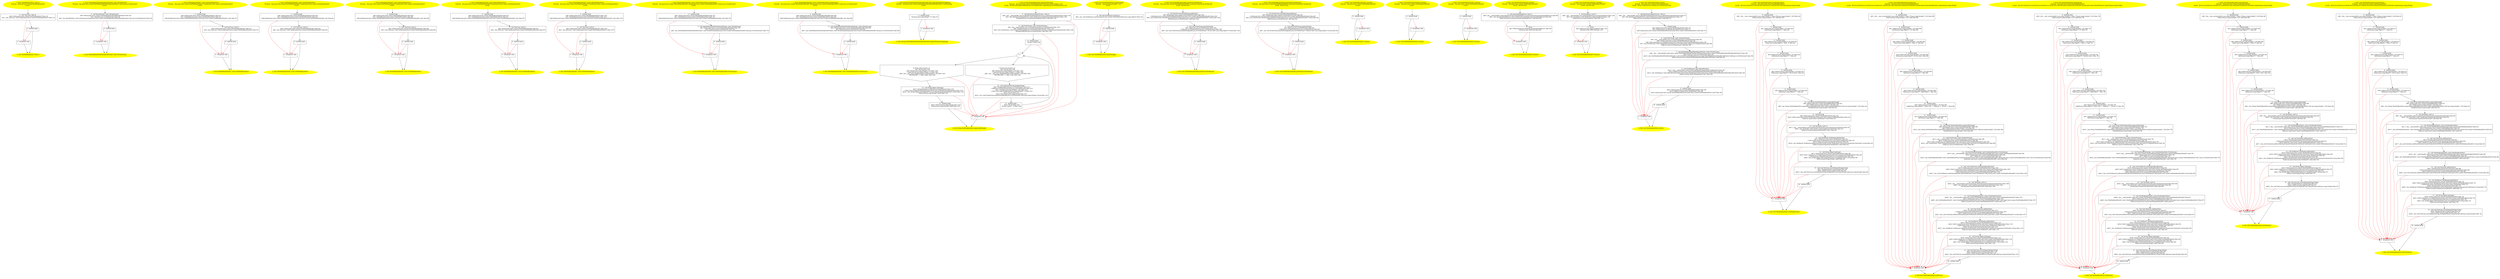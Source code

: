 /* @generated */
digraph cfg {
"junit.tests.runner.TextFeedbackTest.<init>().edfab28084a665ffcd0c997454783d13_1" [label="1: Start TextFeedbackTest.<init>()\nFormals:  this:junit.tests.runner.TextFeedbackTest*\nLocals:  \n  " color=yellow style=filled]
	

	 "junit.tests.runner.TextFeedbackTest.<init>().edfab28084a665ffcd0c997454783d13_1" -> "junit.tests.runner.TextFeedbackTest.<init>().edfab28084a665ffcd0c997454783d13_4" ;
"junit.tests.runner.TextFeedbackTest.<init>().edfab28084a665ffcd0c997454783d13_2" [label="2: Exit TextFeedbackTest.<init>() \n  " color=yellow style=filled]
	

"junit.tests.runner.TextFeedbackTest.<init>().edfab28084a665ffcd0c997454783d13_3" [label="3:  exceptions sink \n  " shape="box"]
	

	 "junit.tests.runner.TextFeedbackTest.<init>().edfab28084a665ffcd0c997454783d13_3" -> "junit.tests.runner.TextFeedbackTest.<init>().edfab28084a665ffcd0c997454783d13_2" ;
"junit.tests.runner.TextFeedbackTest.<init>().edfab28084a665ffcd0c997454783d13_4" [label="4:  Call TestCase.<init>() \n   n$0=*&this:junit.tests.runner.TextFeedbackTest* [line 14]\n  n$1=_fun_TestCase.<init>()(n$0:junit.tests.runner.TextFeedbackTest*) [line 14]\n " shape="box"]
	

	 "junit.tests.runner.TextFeedbackTest.<init>().edfab28084a665ffcd0c997454783d13_4" -> "junit.tests.runner.TextFeedbackTest.<init>().edfab28084a665ffcd0c997454783d13_5" ;
	 "junit.tests.runner.TextFeedbackTest.<init>().edfab28084a665ffcd0c997454783d13_4" -> "junit.tests.runner.TextFeedbackTest.<init>().edfab28084a665ffcd0c997454783d13_3" [color="red" ];
"junit.tests.runner.TextFeedbackTest.<init>().edfab28084a665ffcd0c997454783d13_5" [label="5:  method_body \n  " shape="box"]
	

	 "junit.tests.runner.TextFeedbackTest.<init>().edfab28084a665ffcd0c997454783d13_5" -> "junit.tests.runner.TextFeedbackTest.<init>().edfab28084a665ffcd0c997454783d13_2" ;
	 "junit.tests.runner.TextFeedbackTest.<init>().edfab28084a665ffcd0c997454783d13_5" -> "junit.tests.runner.TextFeedbackTest.<init>().edfab28084a665ffcd0c997454783d13_3" [color="red" ];
"junit.tests.runner.TextFeedbackTest$TestResultPrinter.<init>(java.io.PrintStream).4ef986bdb1a699eb941c9d1f9e95d66c_1" [label="1: Start TextFeedbackTest$TestResultPrinter.<init>(PrintStream)\nFormals:  this:junit.tests.runner.TextFeedbackTest$TestResultPrinter* writer:java.io.PrintStream*\nLocals:  \n  " color=yellow style=filled]
	

	 "junit.tests.runner.TextFeedbackTest$TestResultPrinter.<init>(java.io.PrintStream).4ef986bdb1a699eb941c9d1f9e95d66c_1" -> "junit.tests.runner.TextFeedbackTest$TestResultPrinter.<init>(java.io.PrintStream).4ef986bdb1a699eb941c9d1f9e95d66c_4" ;
"junit.tests.runner.TextFeedbackTest$TestResultPrinter.<init>(java.io.PrintStream).4ef986bdb1a699eb941c9d1f9e95d66c_2" [label="2: Exit TextFeedbackTest$TestResultPrinter.<init>(PrintStream) \n  " color=yellow style=filled]
	

"junit.tests.runner.TextFeedbackTest$TestResultPrinter.<init>(java.io.PrintStream).4ef986bdb1a699eb941c9d1f9e95d66c_3" [label="3:  exceptions sink \n  " shape="box"]
	

	 "junit.tests.runner.TextFeedbackTest$TestResultPrinter.<init>(java.io.PrintStream).4ef986bdb1a699eb941c9d1f9e95d66c_3" -> "junit.tests.runner.TextFeedbackTest$TestResultPrinter.<init>(java.io.PrintStream).4ef986bdb1a699eb941c9d1f9e95d66c_2" ;
"junit.tests.runner.TextFeedbackTest$TestResultPrinter.<init>(java.io.PrintStream).4ef986bdb1a699eb941c9d1f9e95d66c_4" [label="4:  Call ResultPrinter.<init>(PrintStream) \n   n$0=*&this:junit.tests.runner.TextFeedbackTest$TestResultPrinter* [line 20]\n  n$1=*&writer:java.io.PrintStream* [line 20]\n  n$2=_fun_ResultPrinter.<init>(PrintStream)(n$0:junit.tests.runner.TextFeedbackTest$TestResultPrinter*,n$1:java.io.PrintStream*) [line 20]\n " shape="box"]
	

	 "junit.tests.runner.TextFeedbackTest$TestResultPrinter.<init>(java.io.PrintStream).4ef986bdb1a699eb941c9d1f9e95d66c_4" -> "junit.tests.runner.TextFeedbackTest$TestResultPrinter.<init>(java.io.PrintStream).4ef986bdb1a699eb941c9d1f9e95d66c_5" ;
	 "junit.tests.runner.TextFeedbackTest$TestResultPrinter.<init>(java.io.PrintStream).4ef986bdb1a699eb941c9d1f9e95d66c_4" -> "junit.tests.runner.TextFeedbackTest$TestResultPrinter.<init>(java.io.PrintStream).4ef986bdb1a699eb941c9d1f9e95d66c_3" [color="red" ];
"junit.tests.runner.TextFeedbackTest$TestResultPrinter.<init>(java.io.PrintStream).4ef986bdb1a699eb941c9d1f9e95d66c_5" [label="5:  method_body \n  " shape="box"]
	

	 "junit.tests.runner.TextFeedbackTest$TestResultPrinter.<init>(java.io.PrintStream).4ef986bdb1a699eb941c9d1f9e95d66c_5" -> "junit.tests.runner.TextFeedbackTest$TestResultPrinter.<init>(java.io.PrintStream).4ef986bdb1a699eb941c9d1f9e95d66c_2" ;
	 "junit.tests.runner.TextFeedbackTest$TestResultPrinter.<init>(java.io.PrintStream).4ef986bdb1a699eb941c9d1f9e95d66c_5" -> "junit.tests.runner.TextFeedbackTest$TestResultPrinter.<init>(java.io.PrintStream).4ef986bdb1a699eb941c9d1f9e95d66c_3" [color="red" ];
"junit.tests.runner.TextFeedbackTest$1.<init>(junit.tests.runner.TextFeedbackTest).ac845f54e42fdc5fd71f15b668909c39_1" [label="1: Start TextFeedbackTest$1.<init>(TextFeedbackTest)\nFormals:  this:junit.tests.runner.TextFeedbackTest$1* this$0:junit.tests.runner.TextFeedbackTest*\nLocals:  \n  " color=yellow style=filled]
	

	 "junit.tests.runner.TextFeedbackTest$1.<init>(junit.tests.runner.TextFeedbackTest).ac845f54e42fdc5fd71f15b668909c39_1" -> "junit.tests.runner.TextFeedbackTest$1.<init>(junit.tests.runner.TextFeedbackTest).ac845f54e42fdc5fd71f15b668909c39_4" ;
"junit.tests.runner.TextFeedbackTest$1.<init>(junit.tests.runner.TextFeedbackTest).ac845f54e42fdc5fd71f15b668909c39_2" [label="2: Exit TextFeedbackTest$1.<init>(TextFeedbackTest) \n  " color=yellow style=filled]
	

"junit.tests.runner.TextFeedbackTest$1.<init>(junit.tests.runner.TextFeedbackTest).ac845f54e42fdc5fd71f15b668909c39_3" [label="3:  exceptions sink \n  " shape="box"]
	

	 "junit.tests.runner.TextFeedbackTest$1.<init>(junit.tests.runner.TextFeedbackTest).ac845f54e42fdc5fd71f15b668909c39_3" -> "junit.tests.runner.TextFeedbackTest$1.<init>(junit.tests.runner.TextFeedbackTest).ac845f54e42fdc5fd71f15b668909c39_2" ;
"junit.tests.runner.TextFeedbackTest$1.<init>(junit.tests.runner.TextFeedbackTest).ac845f54e42fdc5fd71f15b668909c39_4" [label="4:  method_body \n   n$0=*&this:junit.tests.runner.TextFeedbackTest$1* [line 51]\n  n$1=*&this$0:junit.tests.runner.TextFeedbackTest* [line 51]\n  *n$0.this$0:junit.tests.runner.TextFeedbackTest$1(root junit.tests.runner.TextFeedbackTest$1)=n$1 [line 51]\n " shape="box"]
	

	 "junit.tests.runner.TextFeedbackTest$1.<init>(junit.tests.runner.TextFeedbackTest).ac845f54e42fdc5fd71f15b668909c39_4" -> "junit.tests.runner.TextFeedbackTest$1.<init>(junit.tests.runner.TextFeedbackTest).ac845f54e42fdc5fd71f15b668909c39_5" ;
	 "junit.tests.runner.TextFeedbackTest$1.<init>(junit.tests.runner.TextFeedbackTest).ac845f54e42fdc5fd71f15b668909c39_4" -> "junit.tests.runner.TextFeedbackTest$1.<init>(junit.tests.runner.TextFeedbackTest).ac845f54e42fdc5fd71f15b668909c39_3" [color="red" ];
"junit.tests.runner.TextFeedbackTest$1.<init>(junit.tests.runner.TextFeedbackTest).ac845f54e42fdc5fd71f15b668909c39_5" [label="5:  Call TestCase.<init>() \n   n$2=*&this:junit.tests.runner.TextFeedbackTest$1* [line 51]\n  n$3=_fun_TestCase.<init>()(n$2:junit.tests.runner.TextFeedbackTest$1*) [line 51]\n " shape="box"]
	

	 "junit.tests.runner.TextFeedbackTest$1.<init>(junit.tests.runner.TextFeedbackTest).ac845f54e42fdc5fd71f15b668909c39_5" -> "junit.tests.runner.TextFeedbackTest$1.<init>(junit.tests.runner.TextFeedbackTest).ac845f54e42fdc5fd71f15b668909c39_6" ;
	 "junit.tests.runner.TextFeedbackTest$1.<init>(junit.tests.runner.TextFeedbackTest).ac845f54e42fdc5fd71f15b668909c39_5" -> "junit.tests.runner.TextFeedbackTest$1.<init>(junit.tests.runner.TextFeedbackTest).ac845f54e42fdc5fd71f15b668909c39_3" [color="red" ];
"junit.tests.runner.TextFeedbackTest$1.<init>(junit.tests.runner.TextFeedbackTest).ac845f54e42fdc5fd71f15b668909c39_6" [label="6:  method_body \n  " shape="box"]
	

	 "junit.tests.runner.TextFeedbackTest$1.<init>(junit.tests.runner.TextFeedbackTest).ac845f54e42fdc5fd71f15b668909c39_6" -> "junit.tests.runner.TextFeedbackTest$1.<init>(junit.tests.runner.TextFeedbackTest).ac845f54e42fdc5fd71f15b668909c39_2" ;
	 "junit.tests.runner.TextFeedbackTest$1.<init>(junit.tests.runner.TextFeedbackTest).ac845f54e42fdc5fd71f15b668909c39_6" -> "junit.tests.runner.TextFeedbackTest$1.<init>(junit.tests.runner.TextFeedbackTest).ac845f54e42fdc5fd71f15b668909c39_3" [color="red" ];
"junit.tests.runner.TextFeedbackTest$2.<init>(junit.tests.runner.TextFeedbackTest).662dc3fc8ecc68672124ee6757976d23_1" [label="1: Start TextFeedbackTest$2.<init>(TextFeedbackTest)\nFormals:  this:junit.tests.runner.TextFeedbackTest$2* this$0:junit.tests.runner.TextFeedbackTest*\nLocals:  \n  " color=yellow style=filled]
	

	 "junit.tests.runner.TextFeedbackTest$2.<init>(junit.tests.runner.TextFeedbackTest).662dc3fc8ecc68672124ee6757976d23_1" -> "junit.tests.runner.TextFeedbackTest$2.<init>(junit.tests.runner.TextFeedbackTest).662dc3fc8ecc68672124ee6757976d23_4" ;
"junit.tests.runner.TextFeedbackTest$2.<init>(junit.tests.runner.TextFeedbackTest).662dc3fc8ecc68672124ee6757976d23_2" [label="2: Exit TextFeedbackTest$2.<init>(TextFeedbackTest) \n  " color=yellow style=filled]
	

"junit.tests.runner.TextFeedbackTest$2.<init>(junit.tests.runner.TextFeedbackTest).662dc3fc8ecc68672124ee6757976d23_3" [label="3:  exceptions sink \n  " shape="box"]
	

	 "junit.tests.runner.TextFeedbackTest$2.<init>(junit.tests.runner.TextFeedbackTest).662dc3fc8ecc68672124ee6757976d23_3" -> "junit.tests.runner.TextFeedbackTest$2.<init>(junit.tests.runner.TextFeedbackTest).662dc3fc8ecc68672124ee6757976d23_2" ;
"junit.tests.runner.TextFeedbackTest$2.<init>(junit.tests.runner.TextFeedbackTest).662dc3fc8ecc68672124ee6757976d23_4" [label="4:  method_body \n   n$0=*&this:junit.tests.runner.TextFeedbackTest$2* [line 63]\n  n$1=*&this$0:junit.tests.runner.TextFeedbackTest* [line 63]\n  *n$0.this$0:junit.tests.runner.TextFeedbackTest$2(root junit.tests.runner.TextFeedbackTest$2)=n$1 [line 63]\n " shape="box"]
	

	 "junit.tests.runner.TextFeedbackTest$2.<init>(junit.tests.runner.TextFeedbackTest).662dc3fc8ecc68672124ee6757976d23_4" -> "junit.tests.runner.TextFeedbackTest$2.<init>(junit.tests.runner.TextFeedbackTest).662dc3fc8ecc68672124ee6757976d23_5" ;
	 "junit.tests.runner.TextFeedbackTest$2.<init>(junit.tests.runner.TextFeedbackTest).662dc3fc8ecc68672124ee6757976d23_4" -> "junit.tests.runner.TextFeedbackTest$2.<init>(junit.tests.runner.TextFeedbackTest).662dc3fc8ecc68672124ee6757976d23_3" [color="red" ];
"junit.tests.runner.TextFeedbackTest$2.<init>(junit.tests.runner.TextFeedbackTest).662dc3fc8ecc68672124ee6757976d23_5" [label="5:  Call TestCase.<init>() \n   n$2=*&this:junit.tests.runner.TextFeedbackTest$2* [line 63]\n  n$3=_fun_TestCase.<init>()(n$2:junit.tests.runner.TextFeedbackTest$2*) [line 63]\n " shape="box"]
	

	 "junit.tests.runner.TextFeedbackTest$2.<init>(junit.tests.runner.TextFeedbackTest).662dc3fc8ecc68672124ee6757976d23_5" -> "junit.tests.runner.TextFeedbackTest$2.<init>(junit.tests.runner.TextFeedbackTest).662dc3fc8ecc68672124ee6757976d23_6" ;
	 "junit.tests.runner.TextFeedbackTest$2.<init>(junit.tests.runner.TextFeedbackTest).662dc3fc8ecc68672124ee6757976d23_5" -> "junit.tests.runner.TextFeedbackTest$2.<init>(junit.tests.runner.TextFeedbackTest).662dc3fc8ecc68672124ee6757976d23_3" [color="red" ];
"junit.tests.runner.TextFeedbackTest$2.<init>(junit.tests.runner.TextFeedbackTest).662dc3fc8ecc68672124ee6757976d23_6" [label="6:  method_body \n  " shape="box"]
	

	 "junit.tests.runner.TextFeedbackTest$2.<init>(junit.tests.runner.TextFeedbackTest).662dc3fc8ecc68672124ee6757976d23_6" -> "junit.tests.runner.TextFeedbackTest$2.<init>(junit.tests.runner.TextFeedbackTest).662dc3fc8ecc68672124ee6757976d23_2" ;
	 "junit.tests.runner.TextFeedbackTest$2.<init>(junit.tests.runner.TextFeedbackTest).662dc3fc8ecc68672124ee6757976d23_6" -> "junit.tests.runner.TextFeedbackTest$2.<init>(junit.tests.runner.TextFeedbackTest).662dc3fc8ecc68672124ee6757976d23_3" [color="red" ];
"junit.tests.runner.TextFeedbackTest$3.<init>(junit.tests.runner.TextFeedbackTest).8e0d013ebe9910a380927765df069f96_1" [label="1: Start TextFeedbackTest$3.<init>(TextFeedbackTest)\nFormals:  this:junit.tests.runner.TextFeedbackTest$3* this$0:junit.tests.runner.TextFeedbackTest*\nLocals:  \n  " color=yellow style=filled]
	

	 "junit.tests.runner.TextFeedbackTest$3.<init>(junit.tests.runner.TextFeedbackTest).8e0d013ebe9910a380927765df069f96_1" -> "junit.tests.runner.TextFeedbackTest$3.<init>(junit.tests.runner.TextFeedbackTest).8e0d013ebe9910a380927765df069f96_4" ;
"junit.tests.runner.TextFeedbackTest$3.<init>(junit.tests.runner.TextFeedbackTest).8e0d013ebe9910a380927765df069f96_2" [label="2: Exit TextFeedbackTest$3.<init>(TextFeedbackTest) \n  " color=yellow style=filled]
	

"junit.tests.runner.TextFeedbackTest$3.<init>(junit.tests.runner.TextFeedbackTest).8e0d013ebe9910a380927765df069f96_3" [label="3:  exceptions sink \n  " shape="box"]
	

	 "junit.tests.runner.TextFeedbackTest$3.<init>(junit.tests.runner.TextFeedbackTest).8e0d013ebe9910a380927765df069f96_3" -> "junit.tests.runner.TextFeedbackTest$3.<init>(junit.tests.runner.TextFeedbackTest).8e0d013ebe9910a380927765df069f96_2" ;
"junit.tests.runner.TextFeedbackTest$3.<init>(junit.tests.runner.TextFeedbackTest).8e0d013ebe9910a380927765df069f96_4" [label="4:  method_body \n   n$0=*&this:junit.tests.runner.TextFeedbackTest$3* [line 68]\n  n$1=*&this$0:junit.tests.runner.TextFeedbackTest* [line 68]\n  *n$0.this$0:junit.tests.runner.TextFeedbackTest$3(root junit.tests.runner.TextFeedbackTest$3)=n$1 [line 68]\n " shape="box"]
	

	 "junit.tests.runner.TextFeedbackTest$3.<init>(junit.tests.runner.TextFeedbackTest).8e0d013ebe9910a380927765df069f96_4" -> "junit.tests.runner.TextFeedbackTest$3.<init>(junit.tests.runner.TextFeedbackTest).8e0d013ebe9910a380927765df069f96_5" ;
	 "junit.tests.runner.TextFeedbackTest$3.<init>(junit.tests.runner.TextFeedbackTest).8e0d013ebe9910a380927765df069f96_4" -> "junit.tests.runner.TextFeedbackTest$3.<init>(junit.tests.runner.TextFeedbackTest).8e0d013ebe9910a380927765df069f96_3" [color="red" ];
"junit.tests.runner.TextFeedbackTest$3.<init>(junit.tests.runner.TextFeedbackTest).8e0d013ebe9910a380927765df069f96_5" [label="5:  Call TestCase.<init>() \n   n$2=*&this:junit.tests.runner.TextFeedbackTest$3* [line 68]\n  n$3=_fun_TestCase.<init>()(n$2:junit.tests.runner.TextFeedbackTest$3*) [line 68]\n " shape="box"]
	

	 "junit.tests.runner.TextFeedbackTest$3.<init>(junit.tests.runner.TextFeedbackTest).8e0d013ebe9910a380927765df069f96_5" -> "junit.tests.runner.TextFeedbackTest$3.<init>(junit.tests.runner.TextFeedbackTest).8e0d013ebe9910a380927765df069f96_6" ;
	 "junit.tests.runner.TextFeedbackTest$3.<init>(junit.tests.runner.TextFeedbackTest).8e0d013ebe9910a380927765df069f96_5" -> "junit.tests.runner.TextFeedbackTest$3.<init>(junit.tests.runner.TextFeedbackTest).8e0d013ebe9910a380927765df069f96_3" [color="red" ];
"junit.tests.runner.TextFeedbackTest$3.<init>(junit.tests.runner.TextFeedbackTest).8e0d013ebe9910a380927765df069f96_6" [label="6:  method_body \n  " shape="box"]
	

	 "junit.tests.runner.TextFeedbackTest$3.<init>(junit.tests.runner.TextFeedbackTest).8e0d013ebe9910a380927765df069f96_6" -> "junit.tests.runner.TextFeedbackTest$3.<init>(junit.tests.runner.TextFeedbackTest).8e0d013ebe9910a380927765df069f96_2" ;
	 "junit.tests.runner.TextFeedbackTest$3.<init>(junit.tests.runner.TextFeedbackTest).8e0d013ebe9910a380927765df069f96_6" -> "junit.tests.runner.TextFeedbackTest$3.<init>(junit.tests.runner.TextFeedbackTest).8e0d013ebe9910a380927765df069f96_3" [color="red" ];
"junit.tests.runner.TextFeedbackTest$5.<init>(junit.tests.runner.TextFeedbackTest).fd04be602e810cd9e16c951aaa0c98be_1" [label="1: Start TextFeedbackTest$5.<init>(TextFeedbackTest)\nFormals:  this:junit.tests.runner.TextFeedbackTest$5* this$0:junit.tests.runner.TextFeedbackTest*\nLocals:  \n  " color=yellow style=filled]
	

	 "junit.tests.runner.TextFeedbackTest$5.<init>(junit.tests.runner.TextFeedbackTest).fd04be602e810cd9e16c951aaa0c98be_1" -> "junit.tests.runner.TextFeedbackTest$5.<init>(junit.tests.runner.TextFeedbackTest).fd04be602e810cd9e16c951aaa0c98be_4" ;
"junit.tests.runner.TextFeedbackTest$5.<init>(junit.tests.runner.TextFeedbackTest).fd04be602e810cd9e16c951aaa0c98be_2" [label="2: Exit TextFeedbackTest$5.<init>(TextFeedbackTest) \n  " color=yellow style=filled]
	

"junit.tests.runner.TextFeedbackTest$5.<init>(junit.tests.runner.TextFeedbackTest).fd04be602e810cd9e16c951aaa0c98be_3" [label="3:  exceptions sink \n  " shape="box"]
	

	 "junit.tests.runner.TextFeedbackTest$5.<init>(junit.tests.runner.TextFeedbackTest).fd04be602e810cd9e16c951aaa0c98be_3" -> "junit.tests.runner.TextFeedbackTest$5.<init>(junit.tests.runner.TextFeedbackTest).fd04be602e810cd9e16c951aaa0c98be_2" ;
"junit.tests.runner.TextFeedbackTest$5.<init>(junit.tests.runner.TextFeedbackTest).fd04be602e810cd9e16c951aaa0c98be_4" [label="4:  method_body \n   n$0=*&this:junit.tests.runner.TextFeedbackTest$5* [line 87]\n  n$1=*&this$0:junit.tests.runner.TextFeedbackTest* [line 87]\n  *n$0.this$0:junit.tests.runner.TextFeedbackTest$5(root junit.tests.runner.TextFeedbackTest$5)=n$1 [line 87]\n " shape="box"]
	

	 "junit.tests.runner.TextFeedbackTest$5.<init>(junit.tests.runner.TextFeedbackTest).fd04be602e810cd9e16c951aaa0c98be_4" -> "junit.tests.runner.TextFeedbackTest$5.<init>(junit.tests.runner.TextFeedbackTest).fd04be602e810cd9e16c951aaa0c98be_5" ;
	 "junit.tests.runner.TextFeedbackTest$5.<init>(junit.tests.runner.TextFeedbackTest).fd04be602e810cd9e16c951aaa0c98be_4" -> "junit.tests.runner.TextFeedbackTest$5.<init>(junit.tests.runner.TextFeedbackTest).fd04be602e810cd9e16c951aaa0c98be_3" [color="red" ];
"junit.tests.runner.TextFeedbackTest$5.<init>(junit.tests.runner.TextFeedbackTest).fd04be602e810cd9e16c951aaa0c98be_5" [label="5:  Call TestCase.<init>() \n   n$2=*&this:junit.tests.runner.TextFeedbackTest$5* [line 87]\n  n$3=_fun_TestCase.<init>()(n$2:junit.tests.runner.TextFeedbackTest$5*) [line 87]\n " shape="box"]
	

	 "junit.tests.runner.TextFeedbackTest$5.<init>(junit.tests.runner.TextFeedbackTest).fd04be602e810cd9e16c951aaa0c98be_5" -> "junit.tests.runner.TextFeedbackTest$5.<init>(junit.tests.runner.TextFeedbackTest).fd04be602e810cd9e16c951aaa0c98be_6" ;
	 "junit.tests.runner.TextFeedbackTest$5.<init>(junit.tests.runner.TextFeedbackTest).fd04be602e810cd9e16c951aaa0c98be_5" -> "junit.tests.runner.TextFeedbackTest$5.<init>(junit.tests.runner.TextFeedbackTest).fd04be602e810cd9e16c951aaa0c98be_3" [color="red" ];
"junit.tests.runner.TextFeedbackTest$5.<init>(junit.tests.runner.TextFeedbackTest).fd04be602e810cd9e16c951aaa0c98be_6" [label="6:  method_body \n  " shape="box"]
	

	 "junit.tests.runner.TextFeedbackTest$5.<init>(junit.tests.runner.TextFeedbackTest).fd04be602e810cd9e16c951aaa0c98be_6" -> "junit.tests.runner.TextFeedbackTest$5.<init>(junit.tests.runner.TextFeedbackTest).fd04be602e810cd9e16c951aaa0c98be_2" ;
	 "junit.tests.runner.TextFeedbackTest$5.<init>(junit.tests.runner.TextFeedbackTest).fd04be602e810cd9e16c951aaa0c98be_6" -> "junit.tests.runner.TextFeedbackTest$5.<init>(junit.tests.runner.TextFeedbackTest).fd04be602e810cd9e16c951aaa0c98be_3" [color="red" ];
"junit.tests.runner.TextFeedbackTest$7.<init>(junit.tests.runner.TextFeedbackTest).8199d82f69cf7a310615f7dc162e9e5e_1" [label="1: Start TextFeedbackTest$7.<init>(TextFeedbackTest)\nFormals:  this:junit.tests.runner.TextFeedbackTest$7* this$0:junit.tests.runner.TextFeedbackTest*\nLocals:  \n  " color=yellow style=filled]
	

	 "junit.tests.runner.TextFeedbackTest$7.<init>(junit.tests.runner.TextFeedbackTest).8199d82f69cf7a310615f7dc162e9e5e_1" -> "junit.tests.runner.TextFeedbackTest$7.<init>(junit.tests.runner.TextFeedbackTest).8199d82f69cf7a310615f7dc162e9e5e_4" ;
"junit.tests.runner.TextFeedbackTest$7.<init>(junit.tests.runner.TextFeedbackTest).8199d82f69cf7a310615f7dc162e9e5e_2" [label="2: Exit TextFeedbackTest$7.<init>(TextFeedbackTest) \n  " color=yellow style=filled]
	

"junit.tests.runner.TextFeedbackTest$7.<init>(junit.tests.runner.TextFeedbackTest).8199d82f69cf7a310615f7dc162e9e5e_3" [label="3:  exceptions sink \n  " shape="box"]
	

	 "junit.tests.runner.TextFeedbackTest$7.<init>(junit.tests.runner.TextFeedbackTest).8199d82f69cf7a310615f7dc162e9e5e_3" -> "junit.tests.runner.TextFeedbackTest$7.<init>(junit.tests.runner.TextFeedbackTest).8199d82f69cf7a310615f7dc162e9e5e_2" ;
"junit.tests.runner.TextFeedbackTest$7.<init>(junit.tests.runner.TextFeedbackTest).8199d82f69cf7a310615f7dc162e9e5e_4" [label="4:  method_body \n   n$0=*&this:junit.tests.runner.TextFeedbackTest$7* [line 107]\n  n$1=*&this$0:junit.tests.runner.TextFeedbackTest* [line 107]\n  *n$0.this$0:junit.tests.runner.TextFeedbackTest$7(root junit.tests.runner.TextFeedbackTest$7)=n$1 [line 107]\n " shape="box"]
	

	 "junit.tests.runner.TextFeedbackTest$7.<init>(junit.tests.runner.TextFeedbackTest).8199d82f69cf7a310615f7dc162e9e5e_4" -> "junit.tests.runner.TextFeedbackTest$7.<init>(junit.tests.runner.TextFeedbackTest).8199d82f69cf7a310615f7dc162e9e5e_5" ;
	 "junit.tests.runner.TextFeedbackTest$7.<init>(junit.tests.runner.TextFeedbackTest).8199d82f69cf7a310615f7dc162e9e5e_4" -> "junit.tests.runner.TextFeedbackTest$7.<init>(junit.tests.runner.TextFeedbackTest).8199d82f69cf7a310615f7dc162e9e5e_3" [color="red" ];
"junit.tests.runner.TextFeedbackTest$7.<init>(junit.tests.runner.TextFeedbackTest).8199d82f69cf7a310615f7dc162e9e5e_5" [label="5:  Call TestCase.<init>() \n   n$2=*&this:junit.tests.runner.TextFeedbackTest$7* [line 107]\n  n$3=_fun_TestCase.<init>()(n$2:junit.tests.runner.TextFeedbackTest$7*) [line 107]\n " shape="box"]
	

	 "junit.tests.runner.TextFeedbackTest$7.<init>(junit.tests.runner.TextFeedbackTest).8199d82f69cf7a310615f7dc162e9e5e_5" -> "junit.tests.runner.TextFeedbackTest$7.<init>(junit.tests.runner.TextFeedbackTest).8199d82f69cf7a310615f7dc162e9e5e_6" ;
	 "junit.tests.runner.TextFeedbackTest$7.<init>(junit.tests.runner.TextFeedbackTest).8199d82f69cf7a310615f7dc162e9e5e_5" -> "junit.tests.runner.TextFeedbackTest$7.<init>(junit.tests.runner.TextFeedbackTest).8199d82f69cf7a310615f7dc162e9e5e_3" [color="red" ];
"junit.tests.runner.TextFeedbackTest$7.<init>(junit.tests.runner.TextFeedbackTest).8199d82f69cf7a310615f7dc162e9e5e_6" [label="6:  method_body \n  " shape="box"]
	

	 "junit.tests.runner.TextFeedbackTest$7.<init>(junit.tests.runner.TextFeedbackTest).8199d82f69cf7a310615f7dc162e9e5e_6" -> "junit.tests.runner.TextFeedbackTest$7.<init>(junit.tests.runner.TextFeedbackTest).8199d82f69cf7a310615f7dc162e9e5e_2" ;
	 "junit.tests.runner.TextFeedbackTest$7.<init>(junit.tests.runner.TextFeedbackTest).8199d82f69cf7a310615f7dc162e9e5e_6" -> "junit.tests.runner.TextFeedbackTest$7.<init>(junit.tests.runner.TextFeedbackTest).8199d82f69cf7a310615f7dc162e9e5e_3" [color="red" ];
"junit.tests.runner.TextFeedbackTest$4.<init>(junit.tests.runner.TextFeedbackTest,java.io.PrintStream.0373d3dbb7e4d3bdcd8d4fddf01fe435_1" [label="1: Start TextFeedbackTest$4.<init>(TextFeedbackTest,PrintStream)\nFormals:  this:junit.tests.runner.TextFeedbackTest$4* this$0:junit.tests.runner.TextFeedbackTest* writer:java.io.PrintStream*\nLocals:  \n  " color=yellow style=filled]
	

	 "junit.tests.runner.TextFeedbackTest$4.<init>(junit.tests.runner.TextFeedbackTest,java.io.PrintStream.0373d3dbb7e4d3bdcd8d4fddf01fe435_1" -> "junit.tests.runner.TextFeedbackTest$4.<init>(junit.tests.runner.TextFeedbackTest,java.io.PrintStream.0373d3dbb7e4d3bdcd8d4fddf01fe435_4" ;
"junit.tests.runner.TextFeedbackTest$4.<init>(junit.tests.runner.TextFeedbackTest,java.io.PrintStream.0373d3dbb7e4d3bdcd8d4fddf01fe435_2" [label="2: Exit TextFeedbackTest$4.<init>(TextFeedbackTest,PrintStream) \n  " color=yellow style=filled]
	

"junit.tests.runner.TextFeedbackTest$4.<init>(junit.tests.runner.TextFeedbackTest,java.io.PrintStream.0373d3dbb7e4d3bdcd8d4fddf01fe435_3" [label="3:  exceptions sink \n  " shape="box"]
	

	 "junit.tests.runner.TextFeedbackTest$4.<init>(junit.tests.runner.TextFeedbackTest,java.io.PrintStream.0373d3dbb7e4d3bdcd8d4fddf01fe435_3" -> "junit.tests.runner.TextFeedbackTest$4.<init>(junit.tests.runner.TextFeedbackTest,java.io.PrintStream.0373d3dbb7e4d3bdcd8d4fddf01fe435_2" ;
"junit.tests.runner.TextFeedbackTest$4.<init>(junit.tests.runner.TextFeedbackTest,java.io.PrintStream.0373d3dbb7e4d3bdcd8d4fddf01fe435_4" [label="4:  method_body \n   n$0=*&this:junit.tests.runner.TextFeedbackTest$4* [line 79]\n  n$1=*&this$0:junit.tests.runner.TextFeedbackTest* [line 79]\n  *n$0.this$0:junit.tests.runner.TextFeedbackTest$4(root junit.tests.runner.TextFeedbackTest$4)=n$1 [line 79]\n " shape="box"]
	

	 "junit.tests.runner.TextFeedbackTest$4.<init>(junit.tests.runner.TextFeedbackTest,java.io.PrintStream.0373d3dbb7e4d3bdcd8d4fddf01fe435_4" -> "junit.tests.runner.TextFeedbackTest$4.<init>(junit.tests.runner.TextFeedbackTest,java.io.PrintStream.0373d3dbb7e4d3bdcd8d4fddf01fe435_5" ;
	 "junit.tests.runner.TextFeedbackTest$4.<init>(junit.tests.runner.TextFeedbackTest,java.io.PrintStream.0373d3dbb7e4d3bdcd8d4fddf01fe435_4" -> "junit.tests.runner.TextFeedbackTest$4.<init>(junit.tests.runner.TextFeedbackTest,java.io.PrintStream.0373d3dbb7e4d3bdcd8d4fddf01fe435_3" [color="red" ];
"junit.tests.runner.TextFeedbackTest$4.<init>(junit.tests.runner.TextFeedbackTest,java.io.PrintStream.0373d3dbb7e4d3bdcd8d4fddf01fe435_5" [label="5:  Call TextFeedbackTest$TestResultPrinter.<init>(PrintStream) \n   n$2=*&this:junit.tests.runner.TextFeedbackTest$4* [line 79]\n  n$3=*&writer:java.io.PrintStream* [line 79]\n  n$4=_fun_TextFeedbackTest$TestResultPrinter.<init>(PrintStream)(n$2:junit.tests.runner.TextFeedbackTest$4*,n$3:java.io.PrintStream*) [line 79]\n " shape="box"]
	

	 "junit.tests.runner.TextFeedbackTest$4.<init>(junit.tests.runner.TextFeedbackTest,java.io.PrintStream.0373d3dbb7e4d3bdcd8d4fddf01fe435_5" -> "junit.tests.runner.TextFeedbackTest$4.<init>(junit.tests.runner.TextFeedbackTest,java.io.PrintStream.0373d3dbb7e4d3bdcd8d4fddf01fe435_6" ;
	 "junit.tests.runner.TextFeedbackTest$4.<init>(junit.tests.runner.TextFeedbackTest,java.io.PrintStream.0373d3dbb7e4d3bdcd8d4fddf01fe435_5" -> "junit.tests.runner.TextFeedbackTest$4.<init>(junit.tests.runner.TextFeedbackTest,java.io.PrintStream.0373d3dbb7e4d3bdcd8d4fddf01fe435_3" [color="red" ];
"junit.tests.runner.TextFeedbackTest$4.<init>(junit.tests.runner.TextFeedbackTest,java.io.PrintStream.0373d3dbb7e4d3bdcd8d4fddf01fe435_6" [label="6:  method_body \n  " shape="box"]
	

	 "junit.tests.runner.TextFeedbackTest$4.<init>(junit.tests.runner.TextFeedbackTest,java.io.PrintStream.0373d3dbb7e4d3bdcd8d4fddf01fe435_6" -> "junit.tests.runner.TextFeedbackTest$4.<init>(junit.tests.runner.TextFeedbackTest,java.io.PrintStream.0373d3dbb7e4d3bdcd8d4fddf01fe435_2" ;
	 "junit.tests.runner.TextFeedbackTest$4.<init>(junit.tests.runner.TextFeedbackTest,java.io.PrintStream.0373d3dbb7e4d3bdcd8d4fddf01fe435_6" -> "junit.tests.runner.TextFeedbackTest$4.<init>(junit.tests.runner.TextFeedbackTest,java.io.PrintStream.0373d3dbb7e4d3bdcd8d4fddf01fe435_3" [color="red" ];
"junit.tests.runner.TextFeedbackTest$6.<init>(junit.tests.runner.TextFeedbackTest,java.io.PrintStream.af5fa0017f70805958195399d6a75c49_1" [label="1: Start TextFeedbackTest$6.<init>(TextFeedbackTest,PrintStream)\nFormals:  this:junit.tests.runner.TextFeedbackTest$6* this$0:junit.tests.runner.TextFeedbackTest* writer:java.io.PrintStream*\nLocals:  \n  " color=yellow style=filled]
	

	 "junit.tests.runner.TextFeedbackTest$6.<init>(junit.tests.runner.TextFeedbackTest,java.io.PrintStream.af5fa0017f70805958195399d6a75c49_1" -> "junit.tests.runner.TextFeedbackTest$6.<init>(junit.tests.runner.TextFeedbackTest,java.io.PrintStream.af5fa0017f70805958195399d6a75c49_4" ;
"junit.tests.runner.TextFeedbackTest$6.<init>(junit.tests.runner.TextFeedbackTest,java.io.PrintStream.af5fa0017f70805958195399d6a75c49_2" [label="2: Exit TextFeedbackTest$6.<init>(TextFeedbackTest,PrintStream) \n  " color=yellow style=filled]
	

"junit.tests.runner.TextFeedbackTest$6.<init>(junit.tests.runner.TextFeedbackTest,java.io.PrintStream.af5fa0017f70805958195399d6a75c49_3" [label="3:  exceptions sink \n  " shape="box"]
	

	 "junit.tests.runner.TextFeedbackTest$6.<init>(junit.tests.runner.TextFeedbackTest,java.io.PrintStream.af5fa0017f70805958195399d6a75c49_3" -> "junit.tests.runner.TextFeedbackTest$6.<init>(junit.tests.runner.TextFeedbackTest,java.io.PrintStream.af5fa0017f70805958195399d6a75c49_2" ;
"junit.tests.runner.TextFeedbackTest$6.<init>(junit.tests.runner.TextFeedbackTest,java.io.PrintStream.af5fa0017f70805958195399d6a75c49_4" [label="4:  method_body \n   n$0=*&this:junit.tests.runner.TextFeedbackTest$6* [line 99]\n  n$1=*&this$0:junit.tests.runner.TextFeedbackTest* [line 99]\n  *n$0.this$0:junit.tests.runner.TextFeedbackTest$6(root junit.tests.runner.TextFeedbackTest$6)=n$1 [line 99]\n " shape="box"]
	

	 "junit.tests.runner.TextFeedbackTest$6.<init>(junit.tests.runner.TextFeedbackTest,java.io.PrintStream.af5fa0017f70805958195399d6a75c49_4" -> "junit.tests.runner.TextFeedbackTest$6.<init>(junit.tests.runner.TextFeedbackTest,java.io.PrintStream.af5fa0017f70805958195399d6a75c49_5" ;
	 "junit.tests.runner.TextFeedbackTest$6.<init>(junit.tests.runner.TextFeedbackTest,java.io.PrintStream.af5fa0017f70805958195399d6a75c49_4" -> "junit.tests.runner.TextFeedbackTest$6.<init>(junit.tests.runner.TextFeedbackTest,java.io.PrintStream.af5fa0017f70805958195399d6a75c49_3" [color="red" ];
"junit.tests.runner.TextFeedbackTest$6.<init>(junit.tests.runner.TextFeedbackTest,java.io.PrintStream.af5fa0017f70805958195399d6a75c49_5" [label="5:  Call TextFeedbackTest$TestResultPrinter.<init>(PrintStream) \n   n$2=*&this:junit.tests.runner.TextFeedbackTest$6* [line 99]\n  n$3=*&writer:java.io.PrintStream* [line 99]\n  n$4=_fun_TextFeedbackTest$TestResultPrinter.<init>(PrintStream)(n$2:junit.tests.runner.TextFeedbackTest$6*,n$3:java.io.PrintStream*) [line 99]\n " shape="box"]
	

	 "junit.tests.runner.TextFeedbackTest$6.<init>(junit.tests.runner.TextFeedbackTest,java.io.PrintStream.af5fa0017f70805958195399d6a75c49_5" -> "junit.tests.runner.TextFeedbackTest$6.<init>(junit.tests.runner.TextFeedbackTest,java.io.PrintStream.af5fa0017f70805958195399d6a75c49_6" ;
	 "junit.tests.runner.TextFeedbackTest$6.<init>(junit.tests.runner.TextFeedbackTest,java.io.PrintStream.af5fa0017f70805958195399d6a75c49_5" -> "junit.tests.runner.TextFeedbackTest$6.<init>(junit.tests.runner.TextFeedbackTest,java.io.PrintStream.af5fa0017f70805958195399d6a75c49_3" [color="red" ];
"junit.tests.runner.TextFeedbackTest$6.<init>(junit.tests.runner.TextFeedbackTest,java.io.PrintStream.af5fa0017f70805958195399d6a75c49_6" [label="6:  method_body \n  " shape="box"]
	

	 "junit.tests.runner.TextFeedbackTest$6.<init>(junit.tests.runner.TextFeedbackTest,java.io.PrintStream.af5fa0017f70805958195399d6a75c49_6" -> "junit.tests.runner.TextFeedbackTest$6.<init>(junit.tests.runner.TextFeedbackTest,java.io.PrintStream.af5fa0017f70805958195399d6a75c49_2" ;
	 "junit.tests.runner.TextFeedbackTest$6.<init>(junit.tests.runner.TextFeedbackTest,java.io.PrintStream.af5fa0017f70805958195399d6a75c49_6" -> "junit.tests.runner.TextFeedbackTest$6.<init>(junit.tests.runner.TextFeedbackTest,java.io.PrintStream.af5fa0017f70805958195399d6a75c49_3" [color="red" ];
"junit.tests.runner.TextFeedbackTest$TestResultPrinter.elapsedTimeAsString(long):java.lang.String.60142dc2952b7ed5d369cab9ce5a1ec9_1" [label="1: Start String TextFeedbackTest$TestResultPrinter.elapsedTimeAsString(long)\nFormals:  this:junit.tests.runner.TextFeedbackTest$TestResultPrinter* runTime:long\nLocals:  \n  " color=yellow style=filled]
	

	 "junit.tests.runner.TextFeedbackTest$TestResultPrinter.elapsedTimeAsString(long):java.lang.String.60142dc2952b7ed5d369cab9ce5a1ec9_1" -> "junit.tests.runner.TextFeedbackTest$TestResultPrinter.elapsedTimeAsString(long):java.lang.String.60142dc2952b7ed5d369cab9ce5a1ec9_4" ;
"junit.tests.runner.TextFeedbackTest$TestResultPrinter.elapsedTimeAsString(long):java.lang.String.60142dc2952b7ed5d369cab9ce5a1ec9_2" [label="2: Exit String TextFeedbackTest$TestResultPrinter.elapsedTimeAsString(long) \n  " color=yellow style=filled]
	

"junit.tests.runner.TextFeedbackTest$TestResultPrinter.elapsedTimeAsString(long):java.lang.String.60142dc2952b7ed5d369cab9ce5a1ec9_3" [label="3:  exceptions sink \n  " shape="box"]
	

	 "junit.tests.runner.TextFeedbackTest$TestResultPrinter.elapsedTimeAsString(long):java.lang.String.60142dc2952b7ed5d369cab9ce5a1ec9_3" -> "junit.tests.runner.TextFeedbackTest$TestResultPrinter.elapsedTimeAsString(long):java.lang.String.60142dc2952b7ed5d369cab9ce5a1ec9_2" ;
"junit.tests.runner.TextFeedbackTest$TestResultPrinter.elapsedTimeAsString(long):java.lang.String.60142dc2952b7ed5d369cab9ce5a1ec9_4" [label="4:  method_body \n   *&return:java.lang.String*=\"0\" [line 27]\n " shape="box"]
	

	 "junit.tests.runner.TextFeedbackTest$TestResultPrinter.elapsedTimeAsString(long):java.lang.String.60142dc2952b7ed5d369cab9ce5a1ec9_4" -> "junit.tests.runner.TextFeedbackTest$TestResultPrinter.elapsedTimeAsString(long):java.lang.String.60142dc2952b7ed5d369cab9ce5a1ec9_2" ;
	 "junit.tests.runner.TextFeedbackTest$TestResultPrinter.elapsedTimeAsString(long):java.lang.String.60142dc2952b7ed5d369cab9ce5a1ec9_4" -> "junit.tests.runner.TextFeedbackTest$TestResultPrinter.elapsedTimeAsString(long):java.lang.String.60142dc2952b7ed5d369cab9ce5a1ec9_3" [color="red" ];
"junit.tests.runner.TextFeedbackTest.expected(java.lang.String[]):java.lang.String.5d89ecb155cd3c332ff687c31c27aa93_1" [label="1: Start String TextFeedbackTest.expected(String[])\nFormals:  this:junit.tests.runner.TextFeedbackTest* lines:java.lang.String*[_*_](*)\nLocals:  $irvar0:void expectedWriter:java.io.PrintStream* expected:java.io.OutputStream* i:int \n  " color=yellow style=filled]
	

	 "junit.tests.runner.TextFeedbackTest.expected(java.lang.String[]):java.lang.String.5d89ecb155cd3c332ff687c31c27aa93_1" -> "junit.tests.runner.TextFeedbackTest.expected(java.lang.String[]):java.lang.String.5d89ecb155cd3c332ff687c31c27aa93_4" ;
"junit.tests.runner.TextFeedbackTest.expected(java.lang.String[]):java.lang.String.5d89ecb155cd3c332ff687c31c27aa93_2" [label="2: Exit String TextFeedbackTest.expected(String[]) \n  " color=yellow style=filled]
	

"junit.tests.runner.TextFeedbackTest.expected(java.lang.String[]):java.lang.String.5d89ecb155cd3c332ff687c31c27aa93_3" [label="3:  exceptions sink \n  " shape="box"]
	

	 "junit.tests.runner.TextFeedbackTest.expected(java.lang.String[]):java.lang.String.5d89ecb155cd3c332ff687c31c27aa93_3" -> "junit.tests.runner.TextFeedbackTest.expected(java.lang.String[]):java.lang.String.5d89ecb155cd3c332ff687c31c27aa93_2" ;
"junit.tests.runner.TextFeedbackTest.expected(java.lang.String[]):java.lang.String.5d89ecb155cd3c332ff687c31c27aa93_4" [label="4:  Call ByteArrayOutputStream.<init>() \n   n$0=_fun___new(sizeof(t=java.io.ByteArrayOutputStream):java.io.ByteArrayOutputStream*) [line 118]\n  n$1=_fun_ByteArrayOutputStream.<init>()(n$0:java.io.ByteArrayOutputStream*) [line 118]\n  *&expected:java.io.ByteArrayOutputStream*=n$0 [line 118]\n " shape="box"]
	

	 "junit.tests.runner.TextFeedbackTest.expected(java.lang.String[]):java.lang.String.5d89ecb155cd3c332ff687c31c27aa93_4" -> "junit.tests.runner.TextFeedbackTest.expected(java.lang.String[]):java.lang.String.5d89ecb155cd3c332ff687c31c27aa93_5" ;
	 "junit.tests.runner.TextFeedbackTest.expected(java.lang.String[]):java.lang.String.5d89ecb155cd3c332ff687c31c27aa93_4" -> "junit.tests.runner.TextFeedbackTest.expected(java.lang.String[]):java.lang.String.5d89ecb155cd3c332ff687c31c27aa93_3" [color="red" ];
"junit.tests.runner.TextFeedbackTest.expected(java.lang.String[]):java.lang.String.5d89ecb155cd3c332ff687c31c27aa93_5" [label="5:  Call PrintStream.<init>(OutputStream) \n   n$2=_fun___new(sizeof(t=java.io.PrintStream):java.io.PrintStream*) [line 119]\n  n$3=*&expected:java.io.ByteArrayOutputStream* [line 119]\n  n$4=_fun_PrintStream.<init>(OutputStream)(n$2:java.io.PrintStream*,n$3:java.io.ByteArrayOutputStream*) [line 119]\n  *&expectedWriter:java.io.PrintStream*=n$2 [line 119]\n " shape="box"]
	

	 "junit.tests.runner.TextFeedbackTest.expected(java.lang.String[]):java.lang.String.5d89ecb155cd3c332ff687c31c27aa93_5" -> "junit.tests.runner.TextFeedbackTest.expected(java.lang.String[]):java.lang.String.5d89ecb155cd3c332ff687c31c27aa93_6" ;
	 "junit.tests.runner.TextFeedbackTest.expected(java.lang.String[]):java.lang.String.5d89ecb155cd3c332ff687c31c27aa93_5" -> "junit.tests.runner.TextFeedbackTest.expected(java.lang.String[]):java.lang.String.5d89ecb155cd3c332ff687c31c27aa93_3" [color="red" ];
"junit.tests.runner.TextFeedbackTest.expected(java.lang.String[]):java.lang.String.5d89ecb155cd3c332ff687c31c27aa93_6" [label="6:  method_body \n   *&i:int=0 [line 120]\n " shape="box"]
	

	 "junit.tests.runner.TextFeedbackTest.expected(java.lang.String[]):java.lang.String.5d89ecb155cd3c332ff687c31c27aa93_6" -> "junit.tests.runner.TextFeedbackTest.expected(java.lang.String[]):java.lang.String.5d89ecb155cd3c332ff687c31c27aa93_9" ;
	 "junit.tests.runner.TextFeedbackTest.expected(java.lang.String[]):java.lang.String.5d89ecb155cd3c332ff687c31c27aa93_6" -> "junit.tests.runner.TextFeedbackTest.expected(java.lang.String[]):java.lang.String.5d89ecb155cd3c332ff687c31c27aa93_3" [color="red" ];
"junit.tests.runner.TextFeedbackTest.expected(java.lang.String[]):java.lang.String.5d89ecb155cd3c332ff687c31c27aa93_7" [label="7: Prune (true branch, if) \n   n$5=*&i:int [line 120]\n  n$6=*&lines:java.lang.String*[_*_](*) [line 120]\n  _=*n$6:int(root java.lang.String*[_*_]) [line 120]\n  n$8=_fun___get_array_length(n$6:java.lang.String*[_*_](*)) [line 120]\n  PRUNE(!(n$5 >= n$8), true); [line 120]\n " shape="invhouse"]
	

	 "junit.tests.runner.TextFeedbackTest.expected(java.lang.String[]):java.lang.String.5d89ecb155cd3c332ff687c31c27aa93_7" -> "junit.tests.runner.TextFeedbackTest.expected(java.lang.String[]):java.lang.String.5d89ecb155cd3c332ff687c31c27aa93_10" ;
	 "junit.tests.runner.TextFeedbackTest.expected(java.lang.String[]):java.lang.String.5d89ecb155cd3c332ff687c31c27aa93_7" -> "junit.tests.runner.TextFeedbackTest.expected(java.lang.String[]):java.lang.String.5d89ecb155cd3c332ff687c31c27aa93_3" [color="red" ];
"junit.tests.runner.TextFeedbackTest.expected(java.lang.String[]):java.lang.String.5d89ecb155cd3c332ff687c31c27aa93_8" [label="8: Prune (false branch, if) \n   n$5=*&i:int [line 120]\n  n$6=*&lines:java.lang.String*[_*_](*) [line 120]\n  _=*n$6:int(root java.lang.String*[_*_]) [line 120]\n  n$8=_fun___get_array_length(n$6:java.lang.String*[_*_](*)) [line 120]\n  PRUNE((n$5 >= n$8), false); [line 120]\n " shape="invhouse"]
	

	 "junit.tests.runner.TextFeedbackTest.expected(java.lang.String[]):java.lang.String.5d89ecb155cd3c332ff687c31c27aa93_8" -> "junit.tests.runner.TextFeedbackTest.expected(java.lang.String[]):java.lang.String.5d89ecb155cd3c332ff687c31c27aa93_12" ;
	 "junit.tests.runner.TextFeedbackTest.expected(java.lang.String[]):java.lang.String.5d89ecb155cd3c332ff687c31c27aa93_8" -> "junit.tests.runner.TextFeedbackTest.expected(java.lang.String[]):java.lang.String.5d89ecb155cd3c332ff687c31c27aa93_3" [color="red" ];
"junit.tests.runner.TextFeedbackTest.expected(java.lang.String[]):java.lang.String.5d89ecb155cd3c332ff687c31c27aa93_9" [label="9: + \n  " ]
	

	 "junit.tests.runner.TextFeedbackTest.expected(java.lang.String[]):java.lang.String.5d89ecb155cd3c332ff687c31c27aa93_9" -> "junit.tests.runner.TextFeedbackTest.expected(java.lang.String[]):java.lang.String.5d89ecb155cd3c332ff687c31c27aa93_7" ;
	 "junit.tests.runner.TextFeedbackTest.expected(java.lang.String[]):java.lang.String.5d89ecb155cd3c332ff687c31c27aa93_9" -> "junit.tests.runner.TextFeedbackTest.expected(java.lang.String[]):java.lang.String.5d89ecb155cd3c332ff687c31c27aa93_8" ;
"junit.tests.runner.TextFeedbackTest.expected(java.lang.String[]):java.lang.String.5d89ecb155cd3c332ff687c31c27aa93_10" [label="10:  Call void PrintStream.println(String) \n   n$9=*&expectedWriter:java.io.PrintStream* [line 121]\n  _=*n$9:java.io.PrintStream*(root java.io.PrintStream) [line 121]\n  n$11=*&lines:java.lang.String*[_*_](*) [line 121]\n  _=*n$11:java.lang.String*(root java.lang.String*[_*_]) [line 121]\n  n$12=*&i:int [line 121]\n  n$14=*n$11[n$12]:java.lang.String* [line 121]\n  n$15=_fun_void PrintStream.println(String)(n$9:java.io.PrintStream*,n$14:java.lang.String*) virtual [line 121]\n " shape="box"]
	

	 "junit.tests.runner.TextFeedbackTest.expected(java.lang.String[]):java.lang.String.5d89ecb155cd3c332ff687c31c27aa93_10" -> "junit.tests.runner.TextFeedbackTest.expected(java.lang.String[]):java.lang.String.5d89ecb155cd3c332ff687c31c27aa93_11" ;
	 "junit.tests.runner.TextFeedbackTest.expected(java.lang.String[]):java.lang.String.5d89ecb155cd3c332ff687c31c27aa93_10" -> "junit.tests.runner.TextFeedbackTest.expected(java.lang.String[]):java.lang.String.5d89ecb155cd3c332ff687c31c27aa93_3" [color="red" ];
"junit.tests.runner.TextFeedbackTest.expected(java.lang.String[]):java.lang.String.5d89ecb155cd3c332ff687c31c27aa93_11" [label="11:  method_body \n   n$16=*&i:int [line 120]\n  *&i:int=(n$16 + 1) [line 120]\n " shape="box"]
	

	 "junit.tests.runner.TextFeedbackTest.expected(java.lang.String[]):java.lang.String.5d89ecb155cd3c332ff687c31c27aa93_11" -> "junit.tests.runner.TextFeedbackTest.expected(java.lang.String[]):java.lang.String.5d89ecb155cd3c332ff687c31c27aa93_9" ;
	 "junit.tests.runner.TextFeedbackTest.expected(java.lang.String[]):java.lang.String.5d89ecb155cd3c332ff687c31c27aa93_11" -> "junit.tests.runner.TextFeedbackTest.expected(java.lang.String[]):java.lang.String.5d89ecb155cd3c332ff687c31c27aa93_3" [color="red" ];
"junit.tests.runner.TextFeedbackTest.expected(java.lang.String[]):java.lang.String.5d89ecb155cd3c332ff687c31c27aa93_12" [label="12:  Call String Object.toString() \n   n$17=*&expected:java.io.ByteArrayOutputStream* [line 123]\n  _=*n$17:java.io.ByteArrayOutputStream*(root java.io.ByteArrayOutputStream) [line 123]\n  n$19=_fun_String Object.toString()(n$17:java.io.ByteArrayOutputStream*) virtual [line 123]\n  *&$irvar0:java.lang.String*=n$19 [line 123]\n " shape="box"]
	

	 "junit.tests.runner.TextFeedbackTest.expected(java.lang.String[]):java.lang.String.5d89ecb155cd3c332ff687c31c27aa93_12" -> "junit.tests.runner.TextFeedbackTest.expected(java.lang.String[]):java.lang.String.5d89ecb155cd3c332ff687c31c27aa93_13" ;
	 "junit.tests.runner.TextFeedbackTest.expected(java.lang.String[]):java.lang.String.5d89ecb155cd3c332ff687c31c27aa93_12" -> "junit.tests.runner.TextFeedbackTest.expected(java.lang.String[]):java.lang.String.5d89ecb155cd3c332ff687c31c27aa93_3" [color="red" ];
"junit.tests.runner.TextFeedbackTest.expected(java.lang.String[]):java.lang.String.5d89ecb155cd3c332ff687c31c27aa93_13" [label="13:  method_body \n   n$20=*&$irvar0:java.lang.String* [line 123]\n  *&return:java.lang.String*=n$20 [line 123]\n " shape="box"]
	

	 "junit.tests.runner.TextFeedbackTest.expected(java.lang.String[]):java.lang.String.5d89ecb155cd3c332ff687c31c27aa93_13" -> "junit.tests.runner.TextFeedbackTest.expected(java.lang.String[]):java.lang.String.5d89ecb155cd3c332ff687c31c27aa93_2" ;
	 "junit.tests.runner.TextFeedbackTest.expected(java.lang.String[]):java.lang.String.5d89ecb155cd3c332ff687c31c27aa93_13" -> "junit.tests.runner.TextFeedbackTest.expected(java.lang.String[]):java.lang.String.5d89ecb155cd3c332ff687c31c27aa93_3" [color="red" ];
"junit.tests.runner.TextFeedbackTest.main(java.lang.String[]):void.9a8484fd06622da126f8b6093296fc86_1" [label="1: Start void TextFeedbackTest.main(String[])\nFormals:  args:java.lang.String*[_*_](*)\nLocals:  \n  " color=yellow style=filled]
	

	 "junit.tests.runner.TextFeedbackTest.main(java.lang.String[]):void.9a8484fd06622da126f8b6093296fc86_1" -> "junit.tests.runner.TextFeedbackTest.main(java.lang.String[]):void.9a8484fd06622da126f8b6093296fc86_4" ;
"junit.tests.runner.TextFeedbackTest.main(java.lang.String[]):void.9a8484fd06622da126f8b6093296fc86_2" [label="2: Exit void TextFeedbackTest.main(String[]) \n  " color=yellow style=filled]
	

"junit.tests.runner.TextFeedbackTest.main(java.lang.String[]):void.9a8484fd06622da126f8b6093296fc86_3" [label="3:  exceptions sink \n  " shape="box"]
	

	 "junit.tests.runner.TextFeedbackTest.main(java.lang.String[]):void.9a8484fd06622da126f8b6093296fc86_3" -> "junit.tests.runner.TextFeedbackTest.main(java.lang.String[]):void.9a8484fd06622da126f8b6093296fc86_2" ;
"junit.tests.runner.TextFeedbackTest.main(java.lang.String[]):void.9a8484fd06622da126f8b6093296fc86_4" [label="4:  Call void TestRunner.run(Class) \n   n$0=_fun_void TestRunner.run(Class)(junit.tests.runner.TextFeedbackTest:java.lang.Object*) [line 32]\n " shape="box"]
	

	 "junit.tests.runner.TextFeedbackTest.main(java.lang.String[]):void.9a8484fd06622da126f8b6093296fc86_4" -> "junit.tests.runner.TextFeedbackTest.main(java.lang.String[]):void.9a8484fd06622da126f8b6093296fc86_5" ;
	 "junit.tests.runner.TextFeedbackTest.main(java.lang.String[]):void.9a8484fd06622da126f8b6093296fc86_4" -> "junit.tests.runner.TextFeedbackTest.main(java.lang.String[]):void.9a8484fd06622da126f8b6093296fc86_3" [color="red" ];
"junit.tests.runner.TextFeedbackTest.main(java.lang.String[]):void.9a8484fd06622da126f8b6093296fc86_5" [label="5:  method_body \n  " shape="box"]
	

	 "junit.tests.runner.TextFeedbackTest.main(java.lang.String[]):void.9a8484fd06622da126f8b6093296fc86_5" -> "junit.tests.runner.TextFeedbackTest.main(java.lang.String[]):void.9a8484fd06622da126f8b6093296fc86_2" ;
	 "junit.tests.runner.TextFeedbackTest.main(java.lang.String[]):void.9a8484fd06622da126f8b6093296fc86_5" -> "junit.tests.runner.TextFeedbackTest.main(java.lang.String[]):void.9a8484fd06622da126f8b6093296fc86_3" [color="red" ];
"junit.tests.runner.TextFeedbackTest$6.printErrors(junit.framework.TestResult):void.808e5a564f65c7db04ad5973a157d801_1" [label="1: Start void TextFeedbackTest$6.printErrors(TestResult)\nFormals:  this:junit.tests.runner.TextFeedbackTest$6* result:junit.framework.TestResult*\nLocals:  $irvar0:void \n  " color=yellow style=filled]
	

	 "junit.tests.runner.TextFeedbackTest$6.printErrors(junit.framework.TestResult):void.808e5a564f65c7db04ad5973a157d801_1" -> "junit.tests.runner.TextFeedbackTest$6.printErrors(junit.framework.TestResult):void.808e5a564f65c7db04ad5973a157d801_4" ;
"junit.tests.runner.TextFeedbackTest$6.printErrors(junit.framework.TestResult):void.808e5a564f65c7db04ad5973a157d801_2" [label="2: Exit void TextFeedbackTest$6.printErrors(TestResult) \n  " color=yellow style=filled]
	

"junit.tests.runner.TextFeedbackTest$6.printErrors(junit.framework.TestResult):void.808e5a564f65c7db04ad5973a157d801_3" [label="3:  exceptions sink \n  " shape="box"]
	

	 "junit.tests.runner.TextFeedbackTest$6.printErrors(junit.framework.TestResult):void.808e5a564f65c7db04ad5973a157d801_3" -> "junit.tests.runner.TextFeedbackTest$6.printErrors(junit.framework.TestResult):void.808e5a564f65c7db04ad5973a157d801_2" ;
"junit.tests.runner.TextFeedbackTest$6.printErrors(junit.framework.TestResult):void.808e5a564f65c7db04ad5973a157d801_4" [label="4:  Call PrintStream ResultPrinter.getWriter() \n   n$0=*&this:junit.tests.runner.TextFeedbackTest$6* [line 102]\n  _=*n$0:junit.tests.runner.TextFeedbackTest$6*(root junit.tests.runner.TextFeedbackTest$6) [line 102]\n  n$2=_fun_PrintStream ResultPrinter.getWriter()(n$0:junit.tests.runner.TextFeedbackTest$6*) virtual [line 102]\n  *&$irvar0:java.io.PrintStream*=n$2 [line 102]\n " shape="box"]
	

	 "junit.tests.runner.TextFeedbackTest$6.printErrors(junit.framework.TestResult):void.808e5a564f65c7db04ad5973a157d801_4" -> "junit.tests.runner.TextFeedbackTest$6.printErrors(junit.framework.TestResult):void.808e5a564f65c7db04ad5973a157d801_5" ;
	 "junit.tests.runner.TextFeedbackTest$6.printErrors(junit.framework.TestResult):void.808e5a564f65c7db04ad5973a157d801_4" -> "junit.tests.runner.TextFeedbackTest$6.printErrors(junit.framework.TestResult):void.808e5a564f65c7db04ad5973a157d801_3" [color="red" ];
"junit.tests.runner.TextFeedbackTest$6.printErrors(junit.framework.TestResult):void.808e5a564f65c7db04ad5973a157d801_5" [label="5:  Call void PrintStream.println(String) \n   n$3=*&$irvar0:java.io.PrintStream* [line 102]\n  _=*n$3:java.io.PrintStream*(root java.io.PrintStream) [line 102]\n  n$5=_fun_void PrintStream.println(String)(n$3:java.io.PrintStream*,\"Errors here\":java.lang.Object*) virtual [line 102]\n " shape="box"]
	

	 "junit.tests.runner.TextFeedbackTest$6.printErrors(junit.framework.TestResult):void.808e5a564f65c7db04ad5973a157d801_5" -> "junit.tests.runner.TextFeedbackTest$6.printErrors(junit.framework.TestResult):void.808e5a564f65c7db04ad5973a157d801_6" ;
	 "junit.tests.runner.TextFeedbackTest$6.printErrors(junit.framework.TestResult):void.808e5a564f65c7db04ad5973a157d801_5" -> "junit.tests.runner.TextFeedbackTest$6.printErrors(junit.framework.TestResult):void.808e5a564f65c7db04ad5973a157d801_3" [color="red" ];
"junit.tests.runner.TextFeedbackTest$6.printErrors(junit.framework.TestResult):void.808e5a564f65c7db04ad5973a157d801_6" [label="6:  method_body \n  " shape="box"]
	

	 "junit.tests.runner.TextFeedbackTest$6.printErrors(junit.framework.TestResult):void.808e5a564f65c7db04ad5973a157d801_6" -> "junit.tests.runner.TextFeedbackTest$6.printErrors(junit.framework.TestResult):void.808e5a564f65c7db04ad5973a157d801_2" ;
	 "junit.tests.runner.TextFeedbackTest$6.printErrors(junit.framework.TestResult):void.808e5a564f65c7db04ad5973a157d801_6" -> "junit.tests.runner.TextFeedbackTest$6.printErrors(junit.framework.TestResult):void.808e5a564f65c7db04ad5973a157d801_3" [color="red" ];
"junit.tests.runner.TextFeedbackTest$4.printFailures(junit.framework.TestResult):void.473ede40a441c55671306490c4b6c2cf_1" [label="1: Start void TextFeedbackTest$4.printFailures(TestResult)\nFormals:  this:junit.tests.runner.TextFeedbackTest$4* result:junit.framework.TestResult*\nLocals:  $irvar0:void \n  " color=yellow style=filled]
	

	 "junit.tests.runner.TextFeedbackTest$4.printFailures(junit.framework.TestResult):void.473ede40a441c55671306490c4b6c2cf_1" -> "junit.tests.runner.TextFeedbackTest$4.printFailures(junit.framework.TestResult):void.473ede40a441c55671306490c4b6c2cf_4" ;
"junit.tests.runner.TextFeedbackTest$4.printFailures(junit.framework.TestResult):void.473ede40a441c55671306490c4b6c2cf_2" [label="2: Exit void TextFeedbackTest$4.printFailures(TestResult) \n  " color=yellow style=filled]
	

"junit.tests.runner.TextFeedbackTest$4.printFailures(junit.framework.TestResult):void.473ede40a441c55671306490c4b6c2cf_3" [label="3:  exceptions sink \n  " shape="box"]
	

	 "junit.tests.runner.TextFeedbackTest$4.printFailures(junit.framework.TestResult):void.473ede40a441c55671306490c4b6c2cf_3" -> "junit.tests.runner.TextFeedbackTest$4.printFailures(junit.framework.TestResult):void.473ede40a441c55671306490c4b6c2cf_2" ;
"junit.tests.runner.TextFeedbackTest$4.printFailures(junit.framework.TestResult):void.473ede40a441c55671306490c4b6c2cf_4" [label="4:  Call PrintStream ResultPrinter.getWriter() \n   n$0=*&this:junit.tests.runner.TextFeedbackTest$4* [line 82]\n  _=*n$0:junit.tests.runner.TextFeedbackTest$4*(root junit.tests.runner.TextFeedbackTest$4) [line 82]\n  n$2=_fun_PrintStream ResultPrinter.getWriter()(n$0:junit.tests.runner.TextFeedbackTest$4*) virtual [line 82]\n  *&$irvar0:java.io.PrintStream*=n$2 [line 82]\n " shape="box"]
	

	 "junit.tests.runner.TextFeedbackTest$4.printFailures(junit.framework.TestResult):void.473ede40a441c55671306490c4b6c2cf_4" -> "junit.tests.runner.TextFeedbackTest$4.printFailures(junit.framework.TestResult):void.473ede40a441c55671306490c4b6c2cf_5" ;
	 "junit.tests.runner.TextFeedbackTest$4.printFailures(junit.framework.TestResult):void.473ede40a441c55671306490c4b6c2cf_4" -> "junit.tests.runner.TextFeedbackTest$4.printFailures(junit.framework.TestResult):void.473ede40a441c55671306490c4b6c2cf_3" [color="red" ];
"junit.tests.runner.TextFeedbackTest$4.printFailures(junit.framework.TestResult):void.473ede40a441c55671306490c4b6c2cf_5" [label="5:  Call void PrintStream.println(String) \n   n$3=*&$irvar0:java.io.PrintStream* [line 82]\n  _=*n$3:java.io.PrintStream*(root java.io.PrintStream) [line 82]\n  n$5=_fun_void PrintStream.println(String)(n$3:java.io.PrintStream*,\"Failures here\":java.lang.Object*) virtual [line 82]\n " shape="box"]
	

	 "junit.tests.runner.TextFeedbackTest$4.printFailures(junit.framework.TestResult):void.473ede40a441c55671306490c4b6c2cf_5" -> "junit.tests.runner.TextFeedbackTest$4.printFailures(junit.framework.TestResult):void.473ede40a441c55671306490c4b6c2cf_6" ;
	 "junit.tests.runner.TextFeedbackTest$4.printFailures(junit.framework.TestResult):void.473ede40a441c55671306490c4b6c2cf_5" -> "junit.tests.runner.TextFeedbackTest$4.printFailures(junit.framework.TestResult):void.473ede40a441c55671306490c4b6c2cf_3" [color="red" ];
"junit.tests.runner.TextFeedbackTest$4.printFailures(junit.framework.TestResult):void.473ede40a441c55671306490c4b6c2cf_6" [label="6:  method_body \n  " shape="box"]
	

	 "junit.tests.runner.TextFeedbackTest$4.printFailures(junit.framework.TestResult):void.473ede40a441c55671306490c4b6c2cf_6" -> "junit.tests.runner.TextFeedbackTest$4.printFailures(junit.framework.TestResult):void.473ede40a441c55671306490c4b6c2cf_2" ;
	 "junit.tests.runner.TextFeedbackTest$4.printFailures(junit.framework.TestResult):void.473ede40a441c55671306490c4b6c2cf_6" -> "junit.tests.runner.TextFeedbackTest$4.printFailures(junit.framework.TestResult):void.473ede40a441c55671306490c4b6c2cf_3" [color="red" ];
"junit.tests.runner.TextFeedbackTest$1.runTest():void.2b2f4a4befbd25a8d02d5b8ca6d624c8_1" [label="1: Start void TextFeedbackTest$1.runTest()\nFormals:  this:junit.tests.runner.TextFeedbackTest$1*\nLocals:  \n  " color=yellow style=filled]
	

	 "junit.tests.runner.TextFeedbackTest$1.runTest():void.2b2f4a4befbd25a8d02d5b8ca6d624c8_1" -> "junit.tests.runner.TextFeedbackTest$1.runTest():void.2b2f4a4befbd25a8d02d5b8ca6d624c8_4" ;
"junit.tests.runner.TextFeedbackTest$1.runTest():void.2b2f4a4befbd25a8d02d5b8ca6d624c8_2" [label="2: Exit void TextFeedbackTest$1.runTest() \n  " color=yellow style=filled]
	

"junit.tests.runner.TextFeedbackTest$1.runTest():void.2b2f4a4befbd25a8d02d5b8ca6d624c8_3" [label="3:  exceptions sink \n  " shape="box"]
	

	 "junit.tests.runner.TextFeedbackTest$1.runTest():void.2b2f4a4befbd25a8d02d5b8ca6d624c8_3" -> "junit.tests.runner.TextFeedbackTest$1.runTest():void.2b2f4a4befbd25a8d02d5b8ca6d624c8_2" ;
"junit.tests.runner.TextFeedbackTest$1.runTest():void.2b2f4a4befbd25a8d02d5b8ca6d624c8_4" [label="4:  method_body \n  " shape="box"]
	

	 "junit.tests.runner.TextFeedbackTest$1.runTest():void.2b2f4a4befbd25a8d02d5b8ca6d624c8_4" -> "junit.tests.runner.TextFeedbackTest$1.runTest():void.2b2f4a4befbd25a8d02d5b8ca6d624c8_2" ;
	 "junit.tests.runner.TextFeedbackTest$1.runTest():void.2b2f4a4befbd25a8d02d5b8ca6d624c8_4" -> "junit.tests.runner.TextFeedbackTest$1.runTest():void.2b2f4a4befbd25a8d02d5b8ca6d624c8_3" [color="red" ];
"junit.tests.runner.TextFeedbackTest$2.runTest():void.1be94bae6fb3142d8f9827d12a7d5e83_1" [label="1: Start void TextFeedbackTest$2.runTest()\nFormals:  this:junit.tests.runner.TextFeedbackTest$2*\nLocals:  \n  " color=yellow style=filled]
	

	 "junit.tests.runner.TextFeedbackTest$2.runTest():void.1be94bae6fb3142d8f9827d12a7d5e83_1" -> "junit.tests.runner.TextFeedbackTest$2.runTest():void.1be94bae6fb3142d8f9827d12a7d5e83_4" ;
"junit.tests.runner.TextFeedbackTest$2.runTest():void.1be94bae6fb3142d8f9827d12a7d5e83_2" [label="2: Exit void TextFeedbackTest$2.runTest() \n  " color=yellow style=filled]
	

"junit.tests.runner.TextFeedbackTest$2.runTest():void.1be94bae6fb3142d8f9827d12a7d5e83_3" [label="3:  exceptions sink \n  " shape="box"]
	

	 "junit.tests.runner.TextFeedbackTest$2.runTest():void.1be94bae6fb3142d8f9827d12a7d5e83_3" -> "junit.tests.runner.TextFeedbackTest$2.runTest():void.1be94bae6fb3142d8f9827d12a7d5e83_2" ;
"junit.tests.runner.TextFeedbackTest$2.runTest():void.1be94bae6fb3142d8f9827d12a7d5e83_4" [label="4:  method_body \n  " shape="box"]
	

	 "junit.tests.runner.TextFeedbackTest$2.runTest():void.1be94bae6fb3142d8f9827d12a7d5e83_4" -> "junit.tests.runner.TextFeedbackTest$2.runTest():void.1be94bae6fb3142d8f9827d12a7d5e83_2" ;
	 "junit.tests.runner.TextFeedbackTest$2.runTest():void.1be94bae6fb3142d8f9827d12a7d5e83_4" -> "junit.tests.runner.TextFeedbackTest$2.runTest():void.1be94bae6fb3142d8f9827d12a7d5e83_3" [color="red" ];
"junit.tests.runner.TextFeedbackTest$3.runTest():void.aead0e5a59582c25de487b61f959afaa_1" [label="1: Start void TextFeedbackTest$3.runTest()\nFormals:  this:junit.tests.runner.TextFeedbackTest$3*\nLocals:  \n  " color=yellow style=filled]
	

	 "junit.tests.runner.TextFeedbackTest$3.runTest():void.aead0e5a59582c25de487b61f959afaa_1" -> "junit.tests.runner.TextFeedbackTest$3.runTest():void.aead0e5a59582c25de487b61f959afaa_4" ;
"junit.tests.runner.TextFeedbackTest$3.runTest():void.aead0e5a59582c25de487b61f959afaa_2" [label="2: Exit void TextFeedbackTest$3.runTest() \n  " color=yellow style=filled]
	

"junit.tests.runner.TextFeedbackTest$3.runTest():void.aead0e5a59582c25de487b61f959afaa_3" [label="3:  exceptions sink \n  " shape="box"]
	

	 "junit.tests.runner.TextFeedbackTest$3.runTest():void.aead0e5a59582c25de487b61f959afaa_3" -> "junit.tests.runner.TextFeedbackTest$3.runTest():void.aead0e5a59582c25de487b61f959afaa_2" ;
"junit.tests.runner.TextFeedbackTest$3.runTest():void.aead0e5a59582c25de487b61f959afaa_4" [label="4:  method_body \n  " shape="box"]
	

	 "junit.tests.runner.TextFeedbackTest$3.runTest():void.aead0e5a59582c25de487b61f959afaa_4" -> "junit.tests.runner.TextFeedbackTest$3.runTest():void.aead0e5a59582c25de487b61f959afaa_2" ;
	 "junit.tests.runner.TextFeedbackTest$3.runTest():void.aead0e5a59582c25de487b61f959afaa_4" -> "junit.tests.runner.TextFeedbackTest$3.runTest():void.aead0e5a59582c25de487b61f959afaa_3" [color="red" ];
"junit.tests.runner.TextFeedbackTest$5.runTest():void.880503f3860b13703e8e55bf2e55d148_1" [label="1: Start void TextFeedbackTest$5.runTest()\nFormals:  this:junit.tests.runner.TextFeedbackTest$5*\nLocals:  $irvar0:void \n  " color=yellow style=filled]
	

	 "junit.tests.runner.TextFeedbackTest$5.runTest():void.880503f3860b13703e8e55bf2e55d148_1" -> "junit.tests.runner.TextFeedbackTest$5.runTest():void.880503f3860b13703e8e55bf2e55d148_4" ;
"junit.tests.runner.TextFeedbackTest$5.runTest():void.880503f3860b13703e8e55bf2e55d148_2" [label="2: Exit void TextFeedbackTest$5.runTest() \n  " color=yellow style=filled]
	

"junit.tests.runner.TextFeedbackTest$5.runTest():void.880503f3860b13703e8e55bf2e55d148_3" [label="3:  exceptions sink \n  " shape="box"]
	

	 "junit.tests.runner.TextFeedbackTest$5.runTest():void.880503f3860b13703e8e55bf2e55d148_3" -> "junit.tests.runner.TextFeedbackTest$5.runTest():void.880503f3860b13703e8e55bf2e55d148_2" ;
"junit.tests.runner.TextFeedbackTest$5.runTest():void.880503f3860b13703e8e55bf2e55d148_4" [label="4:  Call AssertionFailedError.<init>() \n   n$0=_fun___new(sizeof(t=junit.framework.AssertionFailedError):junit.framework.AssertionFailedError*) [line 90]\n  n$1=_fun_AssertionFailedError.<init>()(n$0:junit.framework.AssertionFailedError*) [line 90]\n  *&$irvar0:junit.framework.AssertionFailedError*=n$0 [line 90]\n " shape="box"]
	

	 "junit.tests.runner.TextFeedbackTest$5.runTest():void.880503f3860b13703e8e55bf2e55d148_4" -> "junit.tests.runner.TextFeedbackTest$5.runTest():void.880503f3860b13703e8e55bf2e55d148_5" ;
	 "junit.tests.runner.TextFeedbackTest$5.runTest():void.880503f3860b13703e8e55bf2e55d148_4" -> "junit.tests.runner.TextFeedbackTest$5.runTest():void.880503f3860b13703e8e55bf2e55d148_3" [color="red" ];
"junit.tests.runner.TextFeedbackTest$5.runTest():void.880503f3860b13703e8e55bf2e55d148_5" [label="5:  throw \n   n$2=*&$irvar0:junit.framework.AssertionFailedError* [line 90]\n  *&return:void=EXN n$2 [line 90]\n " shape="box"]
	

	 "junit.tests.runner.TextFeedbackTest$5.runTest():void.880503f3860b13703e8e55bf2e55d148_5" -> "junit.tests.runner.TextFeedbackTest$5.runTest():void.880503f3860b13703e8e55bf2e55d148_2" ;
	 "junit.tests.runner.TextFeedbackTest$5.runTest():void.880503f3860b13703e8e55bf2e55d148_5" -> "junit.tests.runner.TextFeedbackTest$5.runTest():void.880503f3860b13703e8e55bf2e55d148_3" [color="red" ];
"junit.tests.runner.TextFeedbackTest$7.runTest():void.cc0a587bb7b073944616e4d547da8482_1" [label="1: Start void TextFeedbackTest$7.runTest()\nFormals:  this:junit.tests.runner.TextFeedbackTest$7*\nLocals:  $irvar0:void \n  " color=yellow style=filled]
	

	 "junit.tests.runner.TextFeedbackTest$7.runTest():void.cc0a587bb7b073944616e4d547da8482_1" -> "junit.tests.runner.TextFeedbackTest$7.runTest():void.cc0a587bb7b073944616e4d547da8482_4" ;
"junit.tests.runner.TextFeedbackTest$7.runTest():void.cc0a587bb7b073944616e4d547da8482_2" [label="2: Exit void TextFeedbackTest$7.runTest() \n  " color=yellow style=filled]
	

"junit.tests.runner.TextFeedbackTest$7.runTest():void.cc0a587bb7b073944616e4d547da8482_3" [label="3:  exceptions sink \n  " shape="box"]
	

	 "junit.tests.runner.TextFeedbackTest$7.runTest():void.cc0a587bb7b073944616e4d547da8482_3" -> "junit.tests.runner.TextFeedbackTest$7.runTest():void.cc0a587bb7b073944616e4d547da8482_2" ;
"junit.tests.runner.TextFeedbackTest$7.runTest():void.cc0a587bb7b073944616e4d547da8482_4" [label="4:  Call Exception.<init>() \n   n$0=_fun___new(sizeof(t=java.lang.Exception):java.lang.Exception*) [line 110]\n  n$1=_fun_Exception.<init>()(n$0:java.lang.Exception*) [line 110]\n  *&$irvar0:java.lang.Exception*=n$0 [line 110]\n " shape="box"]
	

	 "junit.tests.runner.TextFeedbackTest$7.runTest():void.cc0a587bb7b073944616e4d547da8482_4" -> "junit.tests.runner.TextFeedbackTest$7.runTest():void.cc0a587bb7b073944616e4d547da8482_5" ;
	 "junit.tests.runner.TextFeedbackTest$7.runTest():void.cc0a587bb7b073944616e4d547da8482_4" -> "junit.tests.runner.TextFeedbackTest$7.runTest():void.cc0a587bb7b073944616e4d547da8482_3" [color="red" ];
"junit.tests.runner.TextFeedbackTest$7.runTest():void.cc0a587bb7b073944616e4d547da8482_5" [label="5:  throw \n   n$2=*&$irvar0:java.lang.Exception* [line 110]\n  *&return:void=EXN n$2 [line 110]\n " shape="box"]
	

	 "junit.tests.runner.TextFeedbackTest$7.runTest():void.cc0a587bb7b073944616e4d547da8482_5" -> "junit.tests.runner.TextFeedbackTest$7.runTest():void.cc0a587bb7b073944616e4d547da8482_2" ;
	 "junit.tests.runner.TextFeedbackTest$7.runTest():void.cc0a587bb7b073944616e4d547da8482_5" -> "junit.tests.runner.TextFeedbackTest$7.runTest():void.cc0a587bb7b073944616e4d547da8482_3" [color="red" ];
"junit.tests.runner.TextFeedbackTest.setUp():void.b69fe34db198a60a6ada2ebb28b50dcd_1" [label="1: Start void TextFeedbackTest.setUp()\nFormals:  this:junit.tests.runner.TextFeedbackTest*\nLocals:  $irvar3:void $irvar2:void $irvar1:void $irvar0:void \n  " color=yellow style=filled]
	

	 "junit.tests.runner.TextFeedbackTest.setUp():void.b69fe34db198a60a6ada2ebb28b50dcd_1" -> "junit.tests.runner.TextFeedbackTest.setUp():void.b69fe34db198a60a6ada2ebb28b50dcd_4" ;
"junit.tests.runner.TextFeedbackTest.setUp():void.b69fe34db198a60a6ada2ebb28b50dcd_2" [label="2: Exit void TextFeedbackTest.setUp() \n  " color=yellow style=filled]
	

"junit.tests.runner.TextFeedbackTest.setUp():void.b69fe34db198a60a6ada2ebb28b50dcd_3" [label="3:  exceptions sink \n  " shape="box"]
	

	 "junit.tests.runner.TextFeedbackTest.setUp():void.b69fe34db198a60a6ada2ebb28b50dcd_3" -> "junit.tests.runner.TextFeedbackTest.setUp():void.b69fe34db198a60a6ada2ebb28b50dcd_2" ;
"junit.tests.runner.TextFeedbackTest.setUp():void.b69fe34db198a60a6ada2ebb28b50dcd_4" [label="4:  Call ByteArrayOutputStream.<init>() \n   n$0=_fun___new(sizeof(t=java.io.ByteArrayOutputStream):java.io.ByteArrayOutputStream*) [line 37]\n  n$1=_fun_ByteArrayOutputStream.<init>()(n$0:java.io.ByteArrayOutputStream*) [line 37]\n  *&$irvar0:java.io.ByteArrayOutputStream*=n$0 [line 37]\n " shape="box"]
	

	 "junit.tests.runner.TextFeedbackTest.setUp():void.b69fe34db198a60a6ada2ebb28b50dcd_4" -> "junit.tests.runner.TextFeedbackTest.setUp():void.b69fe34db198a60a6ada2ebb28b50dcd_5" ;
	 "junit.tests.runner.TextFeedbackTest.setUp():void.b69fe34db198a60a6ada2ebb28b50dcd_4" -> "junit.tests.runner.TextFeedbackTest.setUp():void.b69fe34db198a60a6ada2ebb28b50dcd_3" [color="red" ];
"junit.tests.runner.TextFeedbackTest.setUp():void.b69fe34db198a60a6ada2ebb28b50dcd_5" [label="5:  method_body \n   n$2=*&this:junit.tests.runner.TextFeedbackTest* [line 37]\n  n$3=*&$irvar0:java.io.ByteArrayOutputStream* [line 37]\n  *n$2.output:junit.tests.runner.TextFeedbackTest(root junit.tests.runner.TextFeedbackTest)=n$3 [line 37]\n " shape="box"]
	

	 "junit.tests.runner.TextFeedbackTest.setUp():void.b69fe34db198a60a6ada2ebb28b50dcd_5" -> "junit.tests.runner.TextFeedbackTest.setUp():void.b69fe34db198a60a6ada2ebb28b50dcd_6" ;
	 "junit.tests.runner.TextFeedbackTest.setUp():void.b69fe34db198a60a6ada2ebb28b50dcd_5" -> "junit.tests.runner.TextFeedbackTest.setUp():void.b69fe34db198a60a6ada2ebb28b50dcd_3" [color="red" ];
"junit.tests.runner.TextFeedbackTest.setUp():void.b69fe34db198a60a6ada2ebb28b50dcd_6" [label="6:  Call PrintStream.<init>(OutputStream) \n   n$4=_fun___new(sizeof(t=java.io.PrintStream):java.io.PrintStream*) [line 38]\n  n$5=*&this:junit.tests.runner.TextFeedbackTest* [line 38]\n  n$6=*n$5.output:java.io.OutputStream*(root junit.tests.runner.TextFeedbackTest) [line 38]\n  n$7=_fun_PrintStream.<init>(OutputStream)(n$4:java.io.PrintStream*,n$6:java.io.OutputStream*) [line 38]\n  *&$irvar1:java.io.PrintStream*=n$4 [line 38]\n " shape="box"]
	

	 "junit.tests.runner.TextFeedbackTest.setUp():void.b69fe34db198a60a6ada2ebb28b50dcd_6" -> "junit.tests.runner.TextFeedbackTest.setUp():void.b69fe34db198a60a6ada2ebb28b50dcd_7" ;
	 "junit.tests.runner.TextFeedbackTest.setUp():void.b69fe34db198a60a6ada2ebb28b50dcd_6" -> "junit.tests.runner.TextFeedbackTest.setUp():void.b69fe34db198a60a6ada2ebb28b50dcd_3" [color="red" ];
"junit.tests.runner.TextFeedbackTest.setUp():void.b69fe34db198a60a6ada2ebb28b50dcd_7" [label="7:  Call TextFeedbackTest$TestResultPrinter.<init>(PrintStream) \n   n$8=_fun___new(sizeof(t=junit.tests.runner.TextFeedbackTest$TestResultPrinter):junit.tests.runner.TextFeedbackTest$TestResultPrinter*) [line 38]\n  n$9=*&$irvar1:java.io.PrintStream* [line 38]\n  n$10=_fun_TextFeedbackTest$TestResultPrinter.<init>(PrintStream)(n$8:junit.tests.runner.TextFeedbackTest$TestResultPrinter*,n$9:java.io.PrintStream*) [line 38]\n  *&$irvar2:junit.tests.runner.TextFeedbackTest$TestResultPrinter*=n$8 [line 38]\n " shape="box"]
	

	 "junit.tests.runner.TextFeedbackTest.setUp():void.b69fe34db198a60a6ada2ebb28b50dcd_7" -> "junit.tests.runner.TextFeedbackTest.setUp():void.b69fe34db198a60a6ada2ebb28b50dcd_8" ;
	 "junit.tests.runner.TextFeedbackTest.setUp():void.b69fe34db198a60a6ada2ebb28b50dcd_7" -> "junit.tests.runner.TextFeedbackTest.setUp():void.b69fe34db198a60a6ada2ebb28b50dcd_3" [color="red" ];
"junit.tests.runner.TextFeedbackTest.setUp():void.b69fe34db198a60a6ada2ebb28b50dcd_8" [label="8:  Call TestRunner.<init>(ResultPrinter) \n   n$11=_fun___new(sizeof(t=junit.textui.TestRunner):junit.textui.TestRunner*) [line 38]\n  n$12=*&$irvar2:junit.tests.runner.TextFeedbackTest$TestResultPrinter* [line 38]\n  n$13=_fun_TestRunner.<init>(ResultPrinter)(n$11:junit.textui.TestRunner*,n$12:junit.tests.runner.TextFeedbackTest$TestResultPrinter*) [line 38]\n  *&$irvar3:junit.textui.TestRunner*=n$11 [line 38]\n " shape="box"]
	

	 "junit.tests.runner.TextFeedbackTest.setUp():void.b69fe34db198a60a6ada2ebb28b50dcd_8" -> "junit.tests.runner.TextFeedbackTest.setUp():void.b69fe34db198a60a6ada2ebb28b50dcd_9" ;
	 "junit.tests.runner.TextFeedbackTest.setUp():void.b69fe34db198a60a6ada2ebb28b50dcd_8" -> "junit.tests.runner.TextFeedbackTest.setUp():void.b69fe34db198a60a6ada2ebb28b50dcd_3" [color="red" ];
"junit.tests.runner.TextFeedbackTest.setUp():void.b69fe34db198a60a6ada2ebb28b50dcd_9" [label="9:  method_body \n   n$14=*&this:junit.tests.runner.TextFeedbackTest* [line 38]\n  n$15=*&$irvar3:junit.textui.TestRunner* [line 38]\n  *n$14.runner:junit.tests.runner.TextFeedbackTest(root junit.tests.runner.TextFeedbackTest)=n$15 [line 38]\n " shape="box"]
	

	 "junit.tests.runner.TextFeedbackTest.setUp():void.b69fe34db198a60a6ada2ebb28b50dcd_9" -> "junit.tests.runner.TextFeedbackTest.setUp():void.b69fe34db198a60a6ada2ebb28b50dcd_10" ;
	 "junit.tests.runner.TextFeedbackTest.setUp():void.b69fe34db198a60a6ada2ebb28b50dcd_9" -> "junit.tests.runner.TextFeedbackTest.setUp():void.b69fe34db198a60a6ada2ebb28b50dcd_3" [color="red" ];
"junit.tests.runner.TextFeedbackTest.setUp():void.b69fe34db198a60a6ada2ebb28b50dcd_10" [label="10:  method_body \n  " shape="box"]
	

	 "junit.tests.runner.TextFeedbackTest.setUp():void.b69fe34db198a60a6ada2ebb28b50dcd_10" -> "junit.tests.runner.TextFeedbackTest.setUp():void.b69fe34db198a60a6ada2ebb28b50dcd_2" ;
	 "junit.tests.runner.TextFeedbackTest.setUp():void.b69fe34db198a60a6ada2ebb28b50dcd_10" -> "junit.tests.runner.TextFeedbackTest.setUp():void.b69fe34db198a60a6ada2ebb28b50dcd_3" [color="red" ];
"junit.tests.runner.TextFeedbackTest.testEmptySuite():void.fd12a7cb480a3b05fd291aa5bba490fa_1" [label="1: Start void TextFeedbackTest.testEmptySuite()\nFormals:  this:junit.tests.runner.TextFeedbackTest*\nLocals:  $irvar4:void $irvar3:void $irvar2:void $irvar1:void $irvar0:void expected:java.lang.String* \n  " color=yellow style=filled]
	

	 "junit.tests.runner.TextFeedbackTest.testEmptySuite():void.fd12a7cb480a3b05fd291aa5bba490fa_1" -> "junit.tests.runner.TextFeedbackTest.testEmptySuite():void.fd12a7cb480a3b05fd291aa5bba490fa_4" ;
"junit.tests.runner.TextFeedbackTest.testEmptySuite():void.fd12a7cb480a3b05fd291aa5bba490fa_2" [label="2: Exit void TextFeedbackTest.testEmptySuite() \n  " color=yellow style=filled]
	

"junit.tests.runner.TextFeedbackTest.testEmptySuite():void.fd12a7cb480a3b05fd291aa5bba490fa_3" [label="3:  exceptions sink \n  " shape="box"]
	

	 "junit.tests.runner.TextFeedbackTest.testEmptySuite():void.fd12a7cb480a3b05fd291aa5bba490fa_3" -> "junit.tests.runner.TextFeedbackTest.testEmptySuite():void.fd12a7cb480a3b05fd291aa5bba490fa_2" ;
"junit.tests.runner.TextFeedbackTest.testEmptySuite():void.fd12a7cb480a3b05fd291aa5bba490fa_4" [label="4:  method_body \n   n$0=_fun___new_array(sizeof(t=java.lang.String*[_*_];len=[5]):java.lang.String*[_*_](*)) [line 42]\n  *&$irvar0:java.lang.String*[_*_](*)=n$0 [line 42]\n " shape="box"]
	

	 "junit.tests.runner.TextFeedbackTest.testEmptySuite():void.fd12a7cb480a3b05fd291aa5bba490fa_4" -> "junit.tests.runner.TextFeedbackTest.testEmptySuite():void.fd12a7cb480a3b05fd291aa5bba490fa_5" ;
	 "junit.tests.runner.TextFeedbackTest.testEmptySuite():void.fd12a7cb480a3b05fd291aa5bba490fa_4" -> "junit.tests.runner.TextFeedbackTest.testEmptySuite():void.fd12a7cb480a3b05fd291aa5bba490fa_3" [color="red" ];
"junit.tests.runner.TextFeedbackTest.testEmptySuite():void.fd12a7cb480a3b05fd291aa5bba490fa_5" [label="5:  method_body \n   n$1=*&$irvar0:java.lang.String*[_*_](*) [line 42]\n  *n$1[0]:java.lang.Object*=\"\" [line 42]\n " shape="box"]
	

	 "junit.tests.runner.TextFeedbackTest.testEmptySuite():void.fd12a7cb480a3b05fd291aa5bba490fa_5" -> "junit.tests.runner.TextFeedbackTest.testEmptySuite():void.fd12a7cb480a3b05fd291aa5bba490fa_6" ;
	 "junit.tests.runner.TextFeedbackTest.testEmptySuite():void.fd12a7cb480a3b05fd291aa5bba490fa_5" -> "junit.tests.runner.TextFeedbackTest.testEmptySuite():void.fd12a7cb480a3b05fd291aa5bba490fa_3" [color="red" ];
"junit.tests.runner.TextFeedbackTest.testEmptySuite():void.fd12a7cb480a3b05fd291aa5bba490fa_6" [label="6:  method_body \n   n$2=*&$irvar0:java.lang.String*[_*_](*) [line 42]\n  *n$2[1]:java.lang.Object*=\"Time: 0\" [line 42]\n " shape="box"]
	

	 "junit.tests.runner.TextFeedbackTest.testEmptySuite():void.fd12a7cb480a3b05fd291aa5bba490fa_6" -> "junit.tests.runner.TextFeedbackTest.testEmptySuite():void.fd12a7cb480a3b05fd291aa5bba490fa_7" ;
	 "junit.tests.runner.TextFeedbackTest.testEmptySuite():void.fd12a7cb480a3b05fd291aa5bba490fa_6" -> "junit.tests.runner.TextFeedbackTest.testEmptySuite():void.fd12a7cb480a3b05fd291aa5bba490fa_3" [color="red" ];
"junit.tests.runner.TextFeedbackTest.testEmptySuite():void.fd12a7cb480a3b05fd291aa5bba490fa_7" [label="7:  method_body \n   n$3=*&$irvar0:java.lang.String*[_*_](*) [line 42]\n  *n$3[2]:java.lang.Object*=\"\" [line 42]\n " shape="box"]
	

	 "junit.tests.runner.TextFeedbackTest.testEmptySuite():void.fd12a7cb480a3b05fd291aa5bba490fa_7" -> "junit.tests.runner.TextFeedbackTest.testEmptySuite():void.fd12a7cb480a3b05fd291aa5bba490fa_8" ;
	 "junit.tests.runner.TextFeedbackTest.testEmptySuite():void.fd12a7cb480a3b05fd291aa5bba490fa_7" -> "junit.tests.runner.TextFeedbackTest.testEmptySuite():void.fd12a7cb480a3b05fd291aa5bba490fa_3" [color="red" ];
"junit.tests.runner.TextFeedbackTest.testEmptySuite():void.fd12a7cb480a3b05fd291aa5bba490fa_8" [label="8:  method_body \n   n$4=*&$irvar0:java.lang.String*[_*_](*) [line 42]\n  *n$4[3]:java.lang.Object*=\"OK (0 tests)\" [line 42]\n " shape="box"]
	

	 "junit.tests.runner.TextFeedbackTest.testEmptySuite():void.fd12a7cb480a3b05fd291aa5bba490fa_8" -> "junit.tests.runner.TextFeedbackTest.testEmptySuite():void.fd12a7cb480a3b05fd291aa5bba490fa_9" ;
	 "junit.tests.runner.TextFeedbackTest.testEmptySuite():void.fd12a7cb480a3b05fd291aa5bba490fa_8" -> "junit.tests.runner.TextFeedbackTest.testEmptySuite():void.fd12a7cb480a3b05fd291aa5bba490fa_3" [color="red" ];
"junit.tests.runner.TextFeedbackTest.testEmptySuite():void.fd12a7cb480a3b05fd291aa5bba490fa_9" [label="9:  method_body \n   n$5=*&$irvar0:java.lang.String*[_*_](*) [line 42]\n  *n$5[4]:java.lang.Object*=\"\" [line 42]\n " shape="box"]
	

	 "junit.tests.runner.TextFeedbackTest.testEmptySuite():void.fd12a7cb480a3b05fd291aa5bba490fa_9" -> "junit.tests.runner.TextFeedbackTest.testEmptySuite():void.fd12a7cb480a3b05fd291aa5bba490fa_10" ;
	 "junit.tests.runner.TextFeedbackTest.testEmptySuite():void.fd12a7cb480a3b05fd291aa5bba490fa_9" -> "junit.tests.runner.TextFeedbackTest.testEmptySuite():void.fd12a7cb480a3b05fd291aa5bba490fa_3" [color="red" ];
"junit.tests.runner.TextFeedbackTest.testEmptySuite():void.fd12a7cb480a3b05fd291aa5bba490fa_10" [label="10:  Call String TextFeedbackTest.expected(String[]) \n   n$6=*&this:junit.tests.runner.TextFeedbackTest* [line 42]\n  n$7=*&$irvar0:java.lang.String*[_*_](*) [line 42]\n  n$8=_fun_String TextFeedbackTest.expected(String[])(n$6:junit.tests.runner.TextFeedbackTest*,n$7:java.lang.String*[_*_](*)) [line 42]\n  *&expected:java.lang.String*=n$8 [line 42]\n " shape="box"]
	

	 "junit.tests.runner.TextFeedbackTest.testEmptySuite():void.fd12a7cb480a3b05fd291aa5bba490fa_10" -> "junit.tests.runner.TextFeedbackTest.testEmptySuite():void.fd12a7cb480a3b05fd291aa5bba490fa_11" ;
	 "junit.tests.runner.TextFeedbackTest.testEmptySuite():void.fd12a7cb480a3b05fd291aa5bba490fa_10" -> "junit.tests.runner.TextFeedbackTest.testEmptySuite():void.fd12a7cb480a3b05fd291aa5bba490fa_3" [color="red" ];
"junit.tests.runner.TextFeedbackTest.testEmptySuite():void.fd12a7cb480a3b05fd291aa5bba490fa_11" [label="11:  method_body \n   n$9=*&this:junit.tests.runner.TextFeedbackTest* [line 43]\n  n$10=*n$9.runner:junit.textui.TestRunner*(root junit.tests.runner.TextFeedbackTest) [line 43]\n  *&$irvar1:junit.textui.TestRunner*=n$10 [line 43]\n " shape="box"]
	

	 "junit.tests.runner.TextFeedbackTest.testEmptySuite():void.fd12a7cb480a3b05fd291aa5bba490fa_11" -> "junit.tests.runner.TextFeedbackTest.testEmptySuite():void.fd12a7cb480a3b05fd291aa5bba490fa_12" ;
	 "junit.tests.runner.TextFeedbackTest.testEmptySuite():void.fd12a7cb480a3b05fd291aa5bba490fa_11" -> "junit.tests.runner.TextFeedbackTest.testEmptySuite():void.fd12a7cb480a3b05fd291aa5bba490fa_3" [color="red" ];
"junit.tests.runner.TextFeedbackTest.testEmptySuite():void.fd12a7cb480a3b05fd291aa5bba490fa_12" [label="12:  Call TestSuite.<init>() \n   n$11=_fun___new(sizeof(t=junit.framework.TestSuite):junit.framework.TestSuite*) [line 43]\n  n$12=_fun_TestSuite.<init>()(n$11:junit.framework.TestSuite*) [line 43]\n  *&$irvar2:junit.framework.TestSuite*=n$11 [line 43]\n " shape="box"]
	

	 "junit.tests.runner.TextFeedbackTest.testEmptySuite():void.fd12a7cb480a3b05fd291aa5bba490fa_12" -> "junit.tests.runner.TextFeedbackTest.testEmptySuite():void.fd12a7cb480a3b05fd291aa5bba490fa_13" ;
	 "junit.tests.runner.TextFeedbackTest.testEmptySuite():void.fd12a7cb480a3b05fd291aa5bba490fa_12" -> "junit.tests.runner.TextFeedbackTest.testEmptySuite():void.fd12a7cb480a3b05fd291aa5bba490fa_3" [color="red" ];
"junit.tests.runner.TextFeedbackTest.testEmptySuite():void.fd12a7cb480a3b05fd291aa5bba490fa_13" [label="13:  Call TestResult TestRunner.doRun(Test) \n   n$13=*&$irvar1:junit.textui.TestRunner* [line 43]\n  _=*n$13:junit.textui.TestRunner*(root junit.textui.TestRunner) [line 43]\n  n$15=*&$irvar2:junit.framework.TestSuite* [line 43]\n  n$16=_fun_TestResult TestRunner.doRun(Test)(n$13:junit.textui.TestRunner*,n$15:junit.framework.TestSuite*) virtual [line 43]\n  *&$irvar3:junit.framework.TestResult*=n$16 [line 43]\n " shape="box"]
	

	 "junit.tests.runner.TextFeedbackTest.testEmptySuite():void.fd12a7cb480a3b05fd291aa5bba490fa_13" -> "junit.tests.runner.TextFeedbackTest.testEmptySuite():void.fd12a7cb480a3b05fd291aa5bba490fa_14" ;
	 "junit.tests.runner.TextFeedbackTest.testEmptySuite():void.fd12a7cb480a3b05fd291aa5bba490fa_13" -> "junit.tests.runner.TextFeedbackTest.testEmptySuite():void.fd12a7cb480a3b05fd291aa5bba490fa_3" [color="red" ];
"junit.tests.runner.TextFeedbackTest.testEmptySuite():void.fd12a7cb480a3b05fd291aa5bba490fa_14" [label="14:  Call String Object.toString() \n   n$17=*&this:junit.tests.runner.TextFeedbackTest* [line 44]\n  n$18=*n$17.output:java.io.OutputStream*(root junit.tests.runner.TextFeedbackTest) [line 44]\n  _=*n$18:java.io.OutputStream*(root java.io.OutputStream) [line 44]\n  n$20=_fun_String Object.toString()(n$18:java.io.OutputStream*) virtual [line 44]\n  *&$irvar4:java.lang.String*=n$20 [line 44]\n " shape="box"]
	

	 "junit.tests.runner.TextFeedbackTest.testEmptySuite():void.fd12a7cb480a3b05fd291aa5bba490fa_14" -> "junit.tests.runner.TextFeedbackTest.testEmptySuite():void.fd12a7cb480a3b05fd291aa5bba490fa_15" ;
	 "junit.tests.runner.TextFeedbackTest.testEmptySuite():void.fd12a7cb480a3b05fd291aa5bba490fa_14" -> "junit.tests.runner.TextFeedbackTest.testEmptySuite():void.fd12a7cb480a3b05fd291aa5bba490fa_3" [color="red" ];
"junit.tests.runner.TextFeedbackTest.testEmptySuite():void.fd12a7cb480a3b05fd291aa5bba490fa_15" [label="15:  Call void TestCase.assertEquals(String,String) \n   n$21=*&expected:java.lang.String* [line 44]\n  n$22=*&$irvar4:java.lang.String* [line 44]\n  n$23=_fun_void TestCase.assertEquals(String,String)(n$21:java.lang.String*,n$22:java.lang.String*) [line 44]\n " shape="box"]
	

	 "junit.tests.runner.TextFeedbackTest.testEmptySuite():void.fd12a7cb480a3b05fd291aa5bba490fa_15" -> "junit.tests.runner.TextFeedbackTest.testEmptySuite():void.fd12a7cb480a3b05fd291aa5bba490fa_16" ;
	 "junit.tests.runner.TextFeedbackTest.testEmptySuite():void.fd12a7cb480a3b05fd291aa5bba490fa_15" -> "junit.tests.runner.TextFeedbackTest.testEmptySuite():void.fd12a7cb480a3b05fd291aa5bba490fa_3" [color="red" ];
"junit.tests.runner.TextFeedbackTest.testEmptySuite():void.fd12a7cb480a3b05fd291aa5bba490fa_16" [label="16:  method_body \n  " shape="box"]
	

	 "junit.tests.runner.TextFeedbackTest.testEmptySuite():void.fd12a7cb480a3b05fd291aa5bba490fa_16" -> "junit.tests.runner.TextFeedbackTest.testEmptySuite():void.fd12a7cb480a3b05fd291aa5bba490fa_2" ;
	 "junit.tests.runner.TextFeedbackTest.testEmptySuite():void.fd12a7cb480a3b05fd291aa5bba490fa_16" -> "junit.tests.runner.TextFeedbackTest.testEmptySuite():void.fd12a7cb480a3b05fd291aa5bba490fa_3" [color="red" ];
"junit.tests.runner.TextFeedbackTest.testError():void.959e6e3e79e497166938365436591513_1" [label="1: Start void TextFeedbackTest.testError()\nFormals:  this:junit.tests.runner.TextFeedbackTest*\nLocals:  $irvar4:void $irvar3:void $irvar2:void $irvar1:void $irvar0:void suite:junit.framework.TestSuite* printer:junit.textui.ResultPrinter* expected:java.lang.String* \n  " color=yellow style=filled]
	

	 "junit.tests.runner.TextFeedbackTest.testError():void.959e6e3e79e497166938365436591513_1" -> "junit.tests.runner.TextFeedbackTest.testError():void.959e6e3e79e497166938365436591513_4" ;
"junit.tests.runner.TextFeedbackTest.testError():void.959e6e3e79e497166938365436591513_2" [label="2: Exit void TextFeedbackTest.testError() \n  " color=yellow style=filled]
	

"junit.tests.runner.TextFeedbackTest.testError():void.959e6e3e79e497166938365436591513_3" [label="3:  exceptions sink \n  " shape="box"]
	

	 "junit.tests.runner.TextFeedbackTest.testError():void.959e6e3e79e497166938365436591513_3" -> "junit.tests.runner.TextFeedbackTest.testError():void.959e6e3e79e497166938365436591513_2" ;
"junit.tests.runner.TextFeedbackTest.testError():void.959e6e3e79e497166938365436591513_4" [label="4:  method_body \n   n$0=_fun___new_array(sizeof(t=java.lang.String*[_*_];len=[7]):java.lang.String*[_*_](*)) [line 98]\n  *&$irvar0:java.lang.String*[_*_](*)=n$0 [line 98]\n " shape="box"]
	

	 "junit.tests.runner.TextFeedbackTest.testError():void.959e6e3e79e497166938365436591513_4" -> "junit.tests.runner.TextFeedbackTest.testError():void.959e6e3e79e497166938365436591513_5" ;
	 "junit.tests.runner.TextFeedbackTest.testError():void.959e6e3e79e497166938365436591513_4" -> "junit.tests.runner.TextFeedbackTest.testError():void.959e6e3e79e497166938365436591513_3" [color="red" ];
"junit.tests.runner.TextFeedbackTest.testError():void.959e6e3e79e497166938365436591513_5" [label="5:  method_body \n   n$1=*&$irvar0:java.lang.String*[_*_](*) [line 98]\n  *n$1[0]:java.lang.Object*=\".E\" [line 98]\n " shape="box"]
	

	 "junit.tests.runner.TextFeedbackTest.testError():void.959e6e3e79e497166938365436591513_5" -> "junit.tests.runner.TextFeedbackTest.testError():void.959e6e3e79e497166938365436591513_6" ;
	 "junit.tests.runner.TextFeedbackTest.testError():void.959e6e3e79e497166938365436591513_5" -> "junit.tests.runner.TextFeedbackTest.testError():void.959e6e3e79e497166938365436591513_3" [color="red" ];
"junit.tests.runner.TextFeedbackTest.testError():void.959e6e3e79e497166938365436591513_6" [label="6:  method_body \n   n$2=*&$irvar0:java.lang.String*[_*_](*) [line 98]\n  *n$2[1]:java.lang.Object*=\"Time: 0\" [line 98]\n " shape="box"]
	

	 "junit.tests.runner.TextFeedbackTest.testError():void.959e6e3e79e497166938365436591513_6" -> "junit.tests.runner.TextFeedbackTest.testError():void.959e6e3e79e497166938365436591513_7" ;
	 "junit.tests.runner.TextFeedbackTest.testError():void.959e6e3e79e497166938365436591513_6" -> "junit.tests.runner.TextFeedbackTest.testError():void.959e6e3e79e497166938365436591513_3" [color="red" ];
"junit.tests.runner.TextFeedbackTest.testError():void.959e6e3e79e497166938365436591513_7" [label="7:  method_body \n   n$3=*&$irvar0:java.lang.String*[_*_](*) [line 98]\n  *n$3[2]:java.lang.Object*=\"Errors here\" [line 98]\n " shape="box"]
	

	 "junit.tests.runner.TextFeedbackTest.testError():void.959e6e3e79e497166938365436591513_7" -> "junit.tests.runner.TextFeedbackTest.testError():void.959e6e3e79e497166938365436591513_8" ;
	 "junit.tests.runner.TextFeedbackTest.testError():void.959e6e3e79e497166938365436591513_7" -> "junit.tests.runner.TextFeedbackTest.testError():void.959e6e3e79e497166938365436591513_3" [color="red" ];
"junit.tests.runner.TextFeedbackTest.testError():void.959e6e3e79e497166938365436591513_8" [label="8:  method_body \n   n$4=*&$irvar0:java.lang.String*[_*_](*) [line 98]\n  *n$4[3]:java.lang.Object*=\"\" [line 98]\n " shape="box"]
	

	 "junit.tests.runner.TextFeedbackTest.testError():void.959e6e3e79e497166938365436591513_8" -> "junit.tests.runner.TextFeedbackTest.testError():void.959e6e3e79e497166938365436591513_9" ;
	 "junit.tests.runner.TextFeedbackTest.testError():void.959e6e3e79e497166938365436591513_8" -> "junit.tests.runner.TextFeedbackTest.testError():void.959e6e3e79e497166938365436591513_3" [color="red" ];
"junit.tests.runner.TextFeedbackTest.testError():void.959e6e3e79e497166938365436591513_9" [label="9:  method_body \n   n$5=*&$irvar0:java.lang.String*[_*_](*) [line 98]\n  *n$5[4]:java.lang.Object*=\"FAILURES!!!\" [line 98]\n " shape="box"]
	

	 "junit.tests.runner.TextFeedbackTest.testError():void.959e6e3e79e497166938365436591513_9" -> "junit.tests.runner.TextFeedbackTest.testError():void.959e6e3e79e497166938365436591513_10" ;
	 "junit.tests.runner.TextFeedbackTest.testError():void.959e6e3e79e497166938365436591513_9" -> "junit.tests.runner.TextFeedbackTest.testError():void.959e6e3e79e497166938365436591513_3" [color="red" ];
"junit.tests.runner.TextFeedbackTest.testError():void.959e6e3e79e497166938365436591513_10" [label="10:  method_body \n   n$6=*&$irvar0:java.lang.String*[_*_](*) [line 98]\n  *n$6[5]:java.lang.Object*=\"Tests run: 1,  Failures: 0,  Errors: 1\" [line 98]\n " shape="box"]
	

	 "junit.tests.runner.TextFeedbackTest.testError():void.959e6e3e79e497166938365436591513_10" -> "junit.tests.runner.TextFeedbackTest.testError():void.959e6e3e79e497166938365436591513_11" ;
	 "junit.tests.runner.TextFeedbackTest.testError():void.959e6e3e79e497166938365436591513_10" -> "junit.tests.runner.TextFeedbackTest.testError():void.959e6e3e79e497166938365436591513_3" [color="red" ];
"junit.tests.runner.TextFeedbackTest.testError():void.959e6e3e79e497166938365436591513_11" [label="11:  method_body \n   n$7=*&$irvar0:java.lang.String*[_*_](*) [line 98]\n  *n$7[6]:java.lang.Object*=\"\" [line 98]\n " shape="box"]
	

	 "junit.tests.runner.TextFeedbackTest.testError():void.959e6e3e79e497166938365436591513_11" -> "junit.tests.runner.TextFeedbackTest.testError():void.959e6e3e79e497166938365436591513_12" ;
	 "junit.tests.runner.TextFeedbackTest.testError():void.959e6e3e79e497166938365436591513_11" -> "junit.tests.runner.TextFeedbackTest.testError():void.959e6e3e79e497166938365436591513_3" [color="red" ];
"junit.tests.runner.TextFeedbackTest.testError():void.959e6e3e79e497166938365436591513_12" [label="12:  Call String TextFeedbackTest.expected(String[]) \n   n$8=*&this:junit.tests.runner.TextFeedbackTest* [line 98]\n  n$9=*&$irvar0:java.lang.String*[_*_](*) [line 98]\n  n$10=_fun_String TextFeedbackTest.expected(String[])(n$8:junit.tests.runner.TextFeedbackTest*,n$9:java.lang.String*[_*_](*)) [line 98]\n  *&expected:java.lang.String*=n$10 [line 98]\n " shape="box"]
	

	 "junit.tests.runner.TextFeedbackTest.testError():void.959e6e3e79e497166938365436591513_12" -> "junit.tests.runner.TextFeedbackTest.testError():void.959e6e3e79e497166938365436591513_13" ;
	 "junit.tests.runner.TextFeedbackTest.testError():void.959e6e3e79e497166938365436591513_12" -> "junit.tests.runner.TextFeedbackTest.testError():void.959e6e3e79e497166938365436591513_3" [color="red" ];
"junit.tests.runner.TextFeedbackTest.testError():void.959e6e3e79e497166938365436591513_13" [label="13:  Call PrintStream.<init>(OutputStream) \n   n$11=_fun___new(sizeof(t=java.io.PrintStream):java.io.PrintStream*) [line 99]\n  n$12=*&this:junit.tests.runner.TextFeedbackTest* [line 99]\n  n$13=*n$12.output:java.io.OutputStream*(root junit.tests.runner.TextFeedbackTest) [line 99]\n  n$14=_fun_PrintStream.<init>(OutputStream)(n$11:java.io.PrintStream*,n$13:java.io.OutputStream*) [line 99]\n  *&$irvar1:java.io.PrintStream*=n$11 [line 99]\n " shape="box"]
	

	 "junit.tests.runner.TextFeedbackTest.testError():void.959e6e3e79e497166938365436591513_13" -> "junit.tests.runner.TextFeedbackTest.testError():void.959e6e3e79e497166938365436591513_14" ;
	 "junit.tests.runner.TextFeedbackTest.testError():void.959e6e3e79e497166938365436591513_13" -> "junit.tests.runner.TextFeedbackTest.testError():void.959e6e3e79e497166938365436591513_3" [color="red" ];
"junit.tests.runner.TextFeedbackTest.testError():void.959e6e3e79e497166938365436591513_14" [label="14:  Call TextFeedbackTest$6.<init>(TextFeedbackTest,PrintStream) \n   n$15=_fun___new(sizeof(t=junit.tests.runner.TextFeedbackTest$6):junit.tests.runner.TextFeedbackTest$6*) [line 99]\n  n$16=*&this:junit.tests.runner.TextFeedbackTest* [line 99]\n  n$17=*&$irvar1:java.io.PrintStream* [line 99]\n  n$18=_fun_TextFeedbackTest$6.<init>(TextFeedbackTest,PrintStream)(n$15:junit.tests.runner.TextFeedbackTest$6*,n$16:junit.tests.runner.TextFeedbackTest*,n$17:java.io.PrintStream*) [line 99]\n  *&printer:junit.tests.runner.TextFeedbackTest$6*=n$15 [line 99]\n " shape="box"]
	

	 "junit.tests.runner.TextFeedbackTest.testError():void.959e6e3e79e497166938365436591513_14" -> "junit.tests.runner.TextFeedbackTest.testError():void.959e6e3e79e497166938365436591513_15" ;
	 "junit.tests.runner.TextFeedbackTest.testError():void.959e6e3e79e497166938365436591513_14" -> "junit.tests.runner.TextFeedbackTest.testError():void.959e6e3e79e497166938365436591513_3" [color="red" ];
"junit.tests.runner.TextFeedbackTest.testError():void.959e6e3e79e497166938365436591513_15" [label="15:  Call void TestRunner.setPrinter(ResultPrinter) \n   n$19=*&this:junit.tests.runner.TextFeedbackTest* [line 105]\n  n$20=*n$19.runner:junit.textui.TestRunner*(root junit.tests.runner.TextFeedbackTest) [line 105]\n  _=*n$20:junit.textui.TestRunner*(root junit.textui.TestRunner) [line 105]\n  n$22=*&printer:junit.tests.runner.TextFeedbackTest$6* [line 105]\n  n$23=_fun_void TestRunner.setPrinter(ResultPrinter)(n$20:junit.textui.TestRunner*,n$22:junit.tests.runner.TextFeedbackTest$6*) virtual [line 105]\n " shape="box"]
	

	 "junit.tests.runner.TextFeedbackTest.testError():void.959e6e3e79e497166938365436591513_15" -> "junit.tests.runner.TextFeedbackTest.testError():void.959e6e3e79e497166938365436591513_16" ;
	 "junit.tests.runner.TextFeedbackTest.testError():void.959e6e3e79e497166938365436591513_15" -> "junit.tests.runner.TextFeedbackTest.testError():void.959e6e3e79e497166938365436591513_3" [color="red" ];
"junit.tests.runner.TextFeedbackTest.testError():void.959e6e3e79e497166938365436591513_16" [label="16:  Call TestSuite.<init>() \n   n$24=_fun___new(sizeof(t=junit.framework.TestSuite):junit.framework.TestSuite*) [line 106]\n  n$25=_fun_TestSuite.<init>()(n$24:junit.framework.TestSuite*) [line 106]\n  *&suite:junit.framework.TestSuite*=n$24 [line 106]\n " shape="box"]
	

	 "junit.tests.runner.TextFeedbackTest.testError():void.959e6e3e79e497166938365436591513_16" -> "junit.tests.runner.TextFeedbackTest.testError():void.959e6e3e79e497166938365436591513_17" ;
	 "junit.tests.runner.TextFeedbackTest.testError():void.959e6e3e79e497166938365436591513_16" -> "junit.tests.runner.TextFeedbackTest.testError():void.959e6e3e79e497166938365436591513_3" [color="red" ];
"junit.tests.runner.TextFeedbackTest.testError():void.959e6e3e79e497166938365436591513_17" [label="17:  Call TextFeedbackTest$7.<init>(TextFeedbackTest) \n   n$26=_fun___new(sizeof(t=junit.tests.runner.TextFeedbackTest$7):junit.tests.runner.TextFeedbackTest$7*) [line 107]\n  n$27=*&this:junit.tests.runner.TextFeedbackTest* [line 107]\n  n$28=_fun_TextFeedbackTest$7.<init>(TextFeedbackTest)(n$26:junit.tests.runner.TextFeedbackTest$7*,n$27:junit.tests.runner.TextFeedbackTest*) [line 107]\n  *&$irvar2:junit.tests.runner.TextFeedbackTest$7*=n$26 [line 107]\n " shape="box"]
	

	 "junit.tests.runner.TextFeedbackTest.testError():void.959e6e3e79e497166938365436591513_17" -> "junit.tests.runner.TextFeedbackTest.testError():void.959e6e3e79e497166938365436591513_18" ;
	 "junit.tests.runner.TextFeedbackTest.testError():void.959e6e3e79e497166938365436591513_17" -> "junit.tests.runner.TextFeedbackTest.testError():void.959e6e3e79e497166938365436591513_3" [color="red" ];
"junit.tests.runner.TextFeedbackTest.testError():void.959e6e3e79e497166938365436591513_18" [label="18:  Call void TestSuite.addTest(Test) \n   n$29=*&suite:junit.framework.TestSuite* [line 107]\n  _=*n$29:junit.framework.TestSuite*(root junit.framework.TestSuite) [line 107]\n  n$31=*&$irvar2:junit.tests.runner.TextFeedbackTest$7* [line 107]\n  n$32=_fun_void TestSuite.addTest(Test)(n$29:junit.framework.TestSuite*,n$31:junit.tests.runner.TextFeedbackTest$7*) virtual [line 107]\n " shape="box"]
	

	 "junit.tests.runner.TextFeedbackTest.testError():void.959e6e3e79e497166938365436591513_18" -> "junit.tests.runner.TextFeedbackTest.testError():void.959e6e3e79e497166938365436591513_19" ;
	 "junit.tests.runner.TextFeedbackTest.testError():void.959e6e3e79e497166938365436591513_18" -> "junit.tests.runner.TextFeedbackTest.testError():void.959e6e3e79e497166938365436591513_3" [color="red" ];
"junit.tests.runner.TextFeedbackTest.testError():void.959e6e3e79e497166938365436591513_19" [label="19:  Call TestResult TestRunner.doRun(Test) \n   n$33=*&this:junit.tests.runner.TextFeedbackTest* [line 113]\n  n$34=*n$33.runner:junit.textui.TestRunner*(root junit.tests.runner.TextFeedbackTest) [line 113]\n  _=*n$34:junit.textui.TestRunner*(root junit.textui.TestRunner) [line 113]\n  n$36=*&suite:junit.framework.TestSuite* [line 113]\n  n$37=_fun_TestResult TestRunner.doRun(Test)(n$34:junit.textui.TestRunner*,n$36:junit.framework.TestSuite*) virtual [line 113]\n  *&$irvar3:junit.framework.TestResult*=n$37 [line 113]\n " shape="box"]
	

	 "junit.tests.runner.TextFeedbackTest.testError():void.959e6e3e79e497166938365436591513_19" -> "junit.tests.runner.TextFeedbackTest.testError():void.959e6e3e79e497166938365436591513_20" ;
	 "junit.tests.runner.TextFeedbackTest.testError():void.959e6e3e79e497166938365436591513_19" -> "junit.tests.runner.TextFeedbackTest.testError():void.959e6e3e79e497166938365436591513_3" [color="red" ];
"junit.tests.runner.TextFeedbackTest.testError():void.959e6e3e79e497166938365436591513_20" [label="20:  Call String Object.toString() \n   n$38=*&this:junit.tests.runner.TextFeedbackTest* [line 114]\n  n$39=*n$38.output:java.io.OutputStream*(root junit.tests.runner.TextFeedbackTest) [line 114]\n  _=*n$39:java.io.OutputStream*(root java.io.OutputStream) [line 114]\n  n$41=_fun_String Object.toString()(n$39:java.io.OutputStream*) virtual [line 114]\n  *&$irvar4:java.lang.String*=n$41 [line 114]\n " shape="box"]
	

	 "junit.tests.runner.TextFeedbackTest.testError():void.959e6e3e79e497166938365436591513_20" -> "junit.tests.runner.TextFeedbackTest.testError():void.959e6e3e79e497166938365436591513_21" ;
	 "junit.tests.runner.TextFeedbackTest.testError():void.959e6e3e79e497166938365436591513_20" -> "junit.tests.runner.TextFeedbackTest.testError():void.959e6e3e79e497166938365436591513_3" [color="red" ];
"junit.tests.runner.TextFeedbackTest.testError():void.959e6e3e79e497166938365436591513_21" [label="21:  Call void TestCase.assertEquals(String,String) \n   n$42=*&expected:java.lang.String* [line 114]\n  n$43=*&$irvar4:java.lang.String* [line 114]\n  n$44=_fun_void TestCase.assertEquals(String,String)(n$42:java.lang.String*,n$43:java.lang.String*) [line 114]\n " shape="box"]
	

	 "junit.tests.runner.TextFeedbackTest.testError():void.959e6e3e79e497166938365436591513_21" -> "junit.tests.runner.TextFeedbackTest.testError():void.959e6e3e79e497166938365436591513_22" ;
	 "junit.tests.runner.TextFeedbackTest.testError():void.959e6e3e79e497166938365436591513_21" -> "junit.tests.runner.TextFeedbackTest.testError():void.959e6e3e79e497166938365436591513_3" [color="red" ];
"junit.tests.runner.TextFeedbackTest.testError():void.959e6e3e79e497166938365436591513_22" [label="22:  method_body \n  " shape="box"]
	

	 "junit.tests.runner.TextFeedbackTest.testError():void.959e6e3e79e497166938365436591513_22" -> "junit.tests.runner.TextFeedbackTest.testError():void.959e6e3e79e497166938365436591513_2" ;
	 "junit.tests.runner.TextFeedbackTest.testError():void.959e6e3e79e497166938365436591513_22" -> "junit.tests.runner.TextFeedbackTest.testError():void.959e6e3e79e497166938365436591513_3" [color="red" ];
"junit.tests.runner.TextFeedbackTest.testFailure():void.41117f2dc09d25c6e0e5c3f6d7715e2d_1" [label="1: Start void TextFeedbackTest.testFailure()\nFormals:  this:junit.tests.runner.TextFeedbackTest*\nLocals:  $irvar4:void $irvar3:void $irvar2:void $irvar1:void $irvar0:void suite:junit.framework.TestSuite* printer:junit.textui.ResultPrinter* expected:java.lang.String* \n  " color=yellow style=filled]
	

	 "junit.tests.runner.TextFeedbackTest.testFailure():void.41117f2dc09d25c6e0e5c3f6d7715e2d_1" -> "junit.tests.runner.TextFeedbackTest.testFailure():void.41117f2dc09d25c6e0e5c3f6d7715e2d_4" ;
"junit.tests.runner.TextFeedbackTest.testFailure():void.41117f2dc09d25c6e0e5c3f6d7715e2d_2" [label="2: Exit void TextFeedbackTest.testFailure() \n  " color=yellow style=filled]
	

"junit.tests.runner.TextFeedbackTest.testFailure():void.41117f2dc09d25c6e0e5c3f6d7715e2d_3" [label="3:  exceptions sink \n  " shape="box"]
	

	 "junit.tests.runner.TextFeedbackTest.testFailure():void.41117f2dc09d25c6e0e5c3f6d7715e2d_3" -> "junit.tests.runner.TextFeedbackTest.testFailure():void.41117f2dc09d25c6e0e5c3f6d7715e2d_2" ;
"junit.tests.runner.TextFeedbackTest.testFailure():void.41117f2dc09d25c6e0e5c3f6d7715e2d_4" [label="4:  method_body \n   n$0=_fun___new_array(sizeof(t=java.lang.String*[_*_];len=[7]):java.lang.String*[_*_](*)) [line 78]\n  *&$irvar0:java.lang.String*[_*_](*)=n$0 [line 78]\n " shape="box"]
	

	 "junit.tests.runner.TextFeedbackTest.testFailure():void.41117f2dc09d25c6e0e5c3f6d7715e2d_4" -> "junit.tests.runner.TextFeedbackTest.testFailure():void.41117f2dc09d25c6e0e5c3f6d7715e2d_5" ;
	 "junit.tests.runner.TextFeedbackTest.testFailure():void.41117f2dc09d25c6e0e5c3f6d7715e2d_4" -> "junit.tests.runner.TextFeedbackTest.testFailure():void.41117f2dc09d25c6e0e5c3f6d7715e2d_3" [color="red" ];
"junit.tests.runner.TextFeedbackTest.testFailure():void.41117f2dc09d25c6e0e5c3f6d7715e2d_5" [label="5:  method_body \n   n$1=*&$irvar0:java.lang.String*[_*_](*) [line 78]\n  *n$1[0]:java.lang.Object*=\".F\" [line 78]\n " shape="box"]
	

	 "junit.tests.runner.TextFeedbackTest.testFailure():void.41117f2dc09d25c6e0e5c3f6d7715e2d_5" -> "junit.tests.runner.TextFeedbackTest.testFailure():void.41117f2dc09d25c6e0e5c3f6d7715e2d_6" ;
	 "junit.tests.runner.TextFeedbackTest.testFailure():void.41117f2dc09d25c6e0e5c3f6d7715e2d_5" -> "junit.tests.runner.TextFeedbackTest.testFailure():void.41117f2dc09d25c6e0e5c3f6d7715e2d_3" [color="red" ];
"junit.tests.runner.TextFeedbackTest.testFailure():void.41117f2dc09d25c6e0e5c3f6d7715e2d_6" [label="6:  method_body \n   n$2=*&$irvar0:java.lang.String*[_*_](*) [line 78]\n  *n$2[1]:java.lang.Object*=\"Time: 0\" [line 78]\n " shape="box"]
	

	 "junit.tests.runner.TextFeedbackTest.testFailure():void.41117f2dc09d25c6e0e5c3f6d7715e2d_6" -> "junit.tests.runner.TextFeedbackTest.testFailure():void.41117f2dc09d25c6e0e5c3f6d7715e2d_7" ;
	 "junit.tests.runner.TextFeedbackTest.testFailure():void.41117f2dc09d25c6e0e5c3f6d7715e2d_6" -> "junit.tests.runner.TextFeedbackTest.testFailure():void.41117f2dc09d25c6e0e5c3f6d7715e2d_3" [color="red" ];
"junit.tests.runner.TextFeedbackTest.testFailure():void.41117f2dc09d25c6e0e5c3f6d7715e2d_7" [label="7:  method_body \n   n$3=*&$irvar0:java.lang.String*[_*_](*) [line 78]\n  *n$3[2]:java.lang.Object*=\"Failures here\" [line 78]\n " shape="box"]
	

	 "junit.tests.runner.TextFeedbackTest.testFailure():void.41117f2dc09d25c6e0e5c3f6d7715e2d_7" -> "junit.tests.runner.TextFeedbackTest.testFailure():void.41117f2dc09d25c6e0e5c3f6d7715e2d_8" ;
	 "junit.tests.runner.TextFeedbackTest.testFailure():void.41117f2dc09d25c6e0e5c3f6d7715e2d_7" -> "junit.tests.runner.TextFeedbackTest.testFailure():void.41117f2dc09d25c6e0e5c3f6d7715e2d_3" [color="red" ];
"junit.tests.runner.TextFeedbackTest.testFailure():void.41117f2dc09d25c6e0e5c3f6d7715e2d_8" [label="8:  method_body \n   n$4=*&$irvar0:java.lang.String*[_*_](*) [line 78]\n  *n$4[3]:java.lang.Object*=\"\" [line 78]\n " shape="box"]
	

	 "junit.tests.runner.TextFeedbackTest.testFailure():void.41117f2dc09d25c6e0e5c3f6d7715e2d_8" -> "junit.tests.runner.TextFeedbackTest.testFailure():void.41117f2dc09d25c6e0e5c3f6d7715e2d_9" ;
	 "junit.tests.runner.TextFeedbackTest.testFailure():void.41117f2dc09d25c6e0e5c3f6d7715e2d_8" -> "junit.tests.runner.TextFeedbackTest.testFailure():void.41117f2dc09d25c6e0e5c3f6d7715e2d_3" [color="red" ];
"junit.tests.runner.TextFeedbackTest.testFailure():void.41117f2dc09d25c6e0e5c3f6d7715e2d_9" [label="9:  method_body \n   n$5=*&$irvar0:java.lang.String*[_*_](*) [line 78]\n  *n$5[4]:java.lang.Object*=\"FAILURES!!!\" [line 78]\n " shape="box"]
	

	 "junit.tests.runner.TextFeedbackTest.testFailure():void.41117f2dc09d25c6e0e5c3f6d7715e2d_9" -> "junit.tests.runner.TextFeedbackTest.testFailure():void.41117f2dc09d25c6e0e5c3f6d7715e2d_10" ;
	 "junit.tests.runner.TextFeedbackTest.testFailure():void.41117f2dc09d25c6e0e5c3f6d7715e2d_9" -> "junit.tests.runner.TextFeedbackTest.testFailure():void.41117f2dc09d25c6e0e5c3f6d7715e2d_3" [color="red" ];
"junit.tests.runner.TextFeedbackTest.testFailure():void.41117f2dc09d25c6e0e5c3f6d7715e2d_10" [label="10:  method_body \n   n$6=*&$irvar0:java.lang.String*[_*_](*) [line 78]\n  *n$6[5]:java.lang.Object*=\"Tests run: 1,  Failures: 1,  Errors: 0\" [line 78]\n " shape="box"]
	

	 "junit.tests.runner.TextFeedbackTest.testFailure():void.41117f2dc09d25c6e0e5c3f6d7715e2d_10" -> "junit.tests.runner.TextFeedbackTest.testFailure():void.41117f2dc09d25c6e0e5c3f6d7715e2d_11" ;
	 "junit.tests.runner.TextFeedbackTest.testFailure():void.41117f2dc09d25c6e0e5c3f6d7715e2d_10" -> "junit.tests.runner.TextFeedbackTest.testFailure():void.41117f2dc09d25c6e0e5c3f6d7715e2d_3" [color="red" ];
"junit.tests.runner.TextFeedbackTest.testFailure():void.41117f2dc09d25c6e0e5c3f6d7715e2d_11" [label="11:  method_body \n   n$7=*&$irvar0:java.lang.String*[_*_](*) [line 78]\n  *n$7[6]:java.lang.Object*=\"\" [line 78]\n " shape="box"]
	

	 "junit.tests.runner.TextFeedbackTest.testFailure():void.41117f2dc09d25c6e0e5c3f6d7715e2d_11" -> "junit.tests.runner.TextFeedbackTest.testFailure():void.41117f2dc09d25c6e0e5c3f6d7715e2d_12" ;
	 "junit.tests.runner.TextFeedbackTest.testFailure():void.41117f2dc09d25c6e0e5c3f6d7715e2d_11" -> "junit.tests.runner.TextFeedbackTest.testFailure():void.41117f2dc09d25c6e0e5c3f6d7715e2d_3" [color="red" ];
"junit.tests.runner.TextFeedbackTest.testFailure():void.41117f2dc09d25c6e0e5c3f6d7715e2d_12" [label="12:  Call String TextFeedbackTest.expected(String[]) \n   n$8=*&this:junit.tests.runner.TextFeedbackTest* [line 78]\n  n$9=*&$irvar0:java.lang.String*[_*_](*) [line 78]\n  n$10=_fun_String TextFeedbackTest.expected(String[])(n$8:junit.tests.runner.TextFeedbackTest*,n$9:java.lang.String*[_*_](*)) [line 78]\n  *&expected:java.lang.String*=n$10 [line 78]\n " shape="box"]
	

	 "junit.tests.runner.TextFeedbackTest.testFailure():void.41117f2dc09d25c6e0e5c3f6d7715e2d_12" -> "junit.tests.runner.TextFeedbackTest.testFailure():void.41117f2dc09d25c6e0e5c3f6d7715e2d_13" ;
	 "junit.tests.runner.TextFeedbackTest.testFailure():void.41117f2dc09d25c6e0e5c3f6d7715e2d_12" -> "junit.tests.runner.TextFeedbackTest.testFailure():void.41117f2dc09d25c6e0e5c3f6d7715e2d_3" [color="red" ];
"junit.tests.runner.TextFeedbackTest.testFailure():void.41117f2dc09d25c6e0e5c3f6d7715e2d_13" [label="13:  Call PrintStream.<init>(OutputStream) \n   n$11=_fun___new(sizeof(t=java.io.PrintStream):java.io.PrintStream*) [line 79]\n  n$12=*&this:junit.tests.runner.TextFeedbackTest* [line 79]\n  n$13=*n$12.output:java.io.OutputStream*(root junit.tests.runner.TextFeedbackTest) [line 79]\n  n$14=_fun_PrintStream.<init>(OutputStream)(n$11:java.io.PrintStream*,n$13:java.io.OutputStream*) [line 79]\n  *&$irvar1:java.io.PrintStream*=n$11 [line 79]\n " shape="box"]
	

	 "junit.tests.runner.TextFeedbackTest.testFailure():void.41117f2dc09d25c6e0e5c3f6d7715e2d_13" -> "junit.tests.runner.TextFeedbackTest.testFailure():void.41117f2dc09d25c6e0e5c3f6d7715e2d_14" ;
	 "junit.tests.runner.TextFeedbackTest.testFailure():void.41117f2dc09d25c6e0e5c3f6d7715e2d_13" -> "junit.tests.runner.TextFeedbackTest.testFailure():void.41117f2dc09d25c6e0e5c3f6d7715e2d_3" [color="red" ];
"junit.tests.runner.TextFeedbackTest.testFailure():void.41117f2dc09d25c6e0e5c3f6d7715e2d_14" [label="14:  Call TextFeedbackTest$4.<init>(TextFeedbackTest,PrintStream) \n   n$15=_fun___new(sizeof(t=junit.tests.runner.TextFeedbackTest$4):junit.tests.runner.TextFeedbackTest$4*) [line 79]\n  n$16=*&this:junit.tests.runner.TextFeedbackTest* [line 79]\n  n$17=*&$irvar1:java.io.PrintStream* [line 79]\n  n$18=_fun_TextFeedbackTest$4.<init>(TextFeedbackTest,PrintStream)(n$15:junit.tests.runner.TextFeedbackTest$4*,n$16:junit.tests.runner.TextFeedbackTest*,n$17:java.io.PrintStream*) [line 79]\n  *&printer:junit.tests.runner.TextFeedbackTest$4*=n$15 [line 79]\n " shape="box"]
	

	 "junit.tests.runner.TextFeedbackTest.testFailure():void.41117f2dc09d25c6e0e5c3f6d7715e2d_14" -> "junit.tests.runner.TextFeedbackTest.testFailure():void.41117f2dc09d25c6e0e5c3f6d7715e2d_15" ;
	 "junit.tests.runner.TextFeedbackTest.testFailure():void.41117f2dc09d25c6e0e5c3f6d7715e2d_14" -> "junit.tests.runner.TextFeedbackTest.testFailure():void.41117f2dc09d25c6e0e5c3f6d7715e2d_3" [color="red" ];
"junit.tests.runner.TextFeedbackTest.testFailure():void.41117f2dc09d25c6e0e5c3f6d7715e2d_15" [label="15:  Call void TestRunner.setPrinter(ResultPrinter) \n   n$19=*&this:junit.tests.runner.TextFeedbackTest* [line 85]\n  n$20=*n$19.runner:junit.textui.TestRunner*(root junit.tests.runner.TextFeedbackTest) [line 85]\n  _=*n$20:junit.textui.TestRunner*(root junit.textui.TestRunner) [line 85]\n  n$22=*&printer:junit.tests.runner.TextFeedbackTest$4* [line 85]\n  n$23=_fun_void TestRunner.setPrinter(ResultPrinter)(n$20:junit.textui.TestRunner*,n$22:junit.tests.runner.TextFeedbackTest$4*) virtual [line 85]\n " shape="box"]
	

	 "junit.tests.runner.TextFeedbackTest.testFailure():void.41117f2dc09d25c6e0e5c3f6d7715e2d_15" -> "junit.tests.runner.TextFeedbackTest.testFailure():void.41117f2dc09d25c6e0e5c3f6d7715e2d_16" ;
	 "junit.tests.runner.TextFeedbackTest.testFailure():void.41117f2dc09d25c6e0e5c3f6d7715e2d_15" -> "junit.tests.runner.TextFeedbackTest.testFailure():void.41117f2dc09d25c6e0e5c3f6d7715e2d_3" [color="red" ];
"junit.tests.runner.TextFeedbackTest.testFailure():void.41117f2dc09d25c6e0e5c3f6d7715e2d_16" [label="16:  Call TestSuite.<init>() \n   n$24=_fun___new(sizeof(t=junit.framework.TestSuite):junit.framework.TestSuite*) [line 86]\n  n$25=_fun_TestSuite.<init>()(n$24:junit.framework.TestSuite*) [line 86]\n  *&suite:junit.framework.TestSuite*=n$24 [line 86]\n " shape="box"]
	

	 "junit.tests.runner.TextFeedbackTest.testFailure():void.41117f2dc09d25c6e0e5c3f6d7715e2d_16" -> "junit.tests.runner.TextFeedbackTest.testFailure():void.41117f2dc09d25c6e0e5c3f6d7715e2d_17" ;
	 "junit.tests.runner.TextFeedbackTest.testFailure():void.41117f2dc09d25c6e0e5c3f6d7715e2d_16" -> "junit.tests.runner.TextFeedbackTest.testFailure():void.41117f2dc09d25c6e0e5c3f6d7715e2d_3" [color="red" ];
"junit.tests.runner.TextFeedbackTest.testFailure():void.41117f2dc09d25c6e0e5c3f6d7715e2d_17" [label="17:  Call TextFeedbackTest$5.<init>(TextFeedbackTest) \n   n$26=_fun___new(sizeof(t=junit.tests.runner.TextFeedbackTest$5):junit.tests.runner.TextFeedbackTest$5*) [line 87]\n  n$27=*&this:junit.tests.runner.TextFeedbackTest* [line 87]\n  n$28=_fun_TextFeedbackTest$5.<init>(TextFeedbackTest)(n$26:junit.tests.runner.TextFeedbackTest$5*,n$27:junit.tests.runner.TextFeedbackTest*) [line 87]\n  *&$irvar2:junit.tests.runner.TextFeedbackTest$5*=n$26 [line 87]\n " shape="box"]
	

	 "junit.tests.runner.TextFeedbackTest.testFailure():void.41117f2dc09d25c6e0e5c3f6d7715e2d_17" -> "junit.tests.runner.TextFeedbackTest.testFailure():void.41117f2dc09d25c6e0e5c3f6d7715e2d_18" ;
	 "junit.tests.runner.TextFeedbackTest.testFailure():void.41117f2dc09d25c6e0e5c3f6d7715e2d_17" -> "junit.tests.runner.TextFeedbackTest.testFailure():void.41117f2dc09d25c6e0e5c3f6d7715e2d_3" [color="red" ];
"junit.tests.runner.TextFeedbackTest.testFailure():void.41117f2dc09d25c6e0e5c3f6d7715e2d_18" [label="18:  Call void TestSuite.addTest(Test) \n   n$29=*&suite:junit.framework.TestSuite* [line 87]\n  _=*n$29:junit.framework.TestSuite*(root junit.framework.TestSuite) [line 87]\n  n$31=*&$irvar2:junit.tests.runner.TextFeedbackTest$5* [line 87]\n  n$32=_fun_void TestSuite.addTest(Test)(n$29:junit.framework.TestSuite*,n$31:junit.tests.runner.TextFeedbackTest$5*) virtual [line 87]\n " shape="box"]
	

	 "junit.tests.runner.TextFeedbackTest.testFailure():void.41117f2dc09d25c6e0e5c3f6d7715e2d_18" -> "junit.tests.runner.TextFeedbackTest.testFailure():void.41117f2dc09d25c6e0e5c3f6d7715e2d_19" ;
	 "junit.tests.runner.TextFeedbackTest.testFailure():void.41117f2dc09d25c6e0e5c3f6d7715e2d_18" -> "junit.tests.runner.TextFeedbackTest.testFailure():void.41117f2dc09d25c6e0e5c3f6d7715e2d_3" [color="red" ];
"junit.tests.runner.TextFeedbackTest.testFailure():void.41117f2dc09d25c6e0e5c3f6d7715e2d_19" [label="19:  Call TestResult TestRunner.doRun(Test) \n   n$33=*&this:junit.tests.runner.TextFeedbackTest* [line 93]\n  n$34=*n$33.runner:junit.textui.TestRunner*(root junit.tests.runner.TextFeedbackTest) [line 93]\n  _=*n$34:junit.textui.TestRunner*(root junit.textui.TestRunner) [line 93]\n  n$36=*&suite:junit.framework.TestSuite* [line 93]\n  n$37=_fun_TestResult TestRunner.doRun(Test)(n$34:junit.textui.TestRunner*,n$36:junit.framework.TestSuite*) virtual [line 93]\n  *&$irvar3:junit.framework.TestResult*=n$37 [line 93]\n " shape="box"]
	

	 "junit.tests.runner.TextFeedbackTest.testFailure():void.41117f2dc09d25c6e0e5c3f6d7715e2d_19" -> "junit.tests.runner.TextFeedbackTest.testFailure():void.41117f2dc09d25c6e0e5c3f6d7715e2d_20" ;
	 "junit.tests.runner.TextFeedbackTest.testFailure():void.41117f2dc09d25c6e0e5c3f6d7715e2d_19" -> "junit.tests.runner.TextFeedbackTest.testFailure():void.41117f2dc09d25c6e0e5c3f6d7715e2d_3" [color="red" ];
"junit.tests.runner.TextFeedbackTest.testFailure():void.41117f2dc09d25c6e0e5c3f6d7715e2d_20" [label="20:  Call String Object.toString() \n   n$38=*&this:junit.tests.runner.TextFeedbackTest* [line 94]\n  n$39=*n$38.output:java.io.OutputStream*(root junit.tests.runner.TextFeedbackTest) [line 94]\n  _=*n$39:java.io.OutputStream*(root java.io.OutputStream) [line 94]\n  n$41=_fun_String Object.toString()(n$39:java.io.OutputStream*) virtual [line 94]\n  *&$irvar4:java.lang.String*=n$41 [line 94]\n " shape="box"]
	

	 "junit.tests.runner.TextFeedbackTest.testFailure():void.41117f2dc09d25c6e0e5c3f6d7715e2d_20" -> "junit.tests.runner.TextFeedbackTest.testFailure():void.41117f2dc09d25c6e0e5c3f6d7715e2d_21" ;
	 "junit.tests.runner.TextFeedbackTest.testFailure():void.41117f2dc09d25c6e0e5c3f6d7715e2d_20" -> "junit.tests.runner.TextFeedbackTest.testFailure():void.41117f2dc09d25c6e0e5c3f6d7715e2d_3" [color="red" ];
"junit.tests.runner.TextFeedbackTest.testFailure():void.41117f2dc09d25c6e0e5c3f6d7715e2d_21" [label="21:  Call void TestCase.assertEquals(String,String) \n   n$42=*&expected:java.lang.String* [line 94]\n  n$43=*&$irvar4:java.lang.String* [line 94]\n  n$44=_fun_void TestCase.assertEquals(String,String)(n$42:java.lang.String*,n$43:java.lang.String*) [line 94]\n " shape="box"]
	

	 "junit.tests.runner.TextFeedbackTest.testFailure():void.41117f2dc09d25c6e0e5c3f6d7715e2d_21" -> "junit.tests.runner.TextFeedbackTest.testFailure():void.41117f2dc09d25c6e0e5c3f6d7715e2d_22" ;
	 "junit.tests.runner.TextFeedbackTest.testFailure():void.41117f2dc09d25c6e0e5c3f6d7715e2d_21" -> "junit.tests.runner.TextFeedbackTest.testFailure():void.41117f2dc09d25c6e0e5c3f6d7715e2d_3" [color="red" ];
"junit.tests.runner.TextFeedbackTest.testFailure():void.41117f2dc09d25c6e0e5c3f6d7715e2d_22" [label="22:  method_body \n  " shape="box"]
	

	 "junit.tests.runner.TextFeedbackTest.testFailure():void.41117f2dc09d25c6e0e5c3f6d7715e2d_22" -> "junit.tests.runner.TextFeedbackTest.testFailure():void.41117f2dc09d25c6e0e5c3f6d7715e2d_2" ;
	 "junit.tests.runner.TextFeedbackTest.testFailure():void.41117f2dc09d25c6e0e5c3f6d7715e2d_22" -> "junit.tests.runner.TextFeedbackTest.testFailure():void.41117f2dc09d25c6e0e5c3f6d7715e2d_3" [color="red" ];
"junit.tests.runner.TextFeedbackTest.testOneTest():void.3084acd6962ed9f0a21d0f133fb45871_1" [label="1: Start void TextFeedbackTest.testOneTest()\nFormals:  this:junit.tests.runner.TextFeedbackTest*\nLocals:  $irvar3:void $irvar2:void $irvar1:void $irvar0:void suite:junit.framework.TestSuite* expected:java.lang.String* \n  " color=yellow style=filled]
	

	 "junit.tests.runner.TextFeedbackTest.testOneTest():void.3084acd6962ed9f0a21d0f133fb45871_1" -> "junit.tests.runner.TextFeedbackTest.testOneTest():void.3084acd6962ed9f0a21d0f133fb45871_4" ;
"junit.tests.runner.TextFeedbackTest.testOneTest():void.3084acd6962ed9f0a21d0f133fb45871_2" [label="2: Exit void TextFeedbackTest.testOneTest() \n  " color=yellow style=filled]
	

"junit.tests.runner.TextFeedbackTest.testOneTest():void.3084acd6962ed9f0a21d0f133fb45871_3" [label="3:  exceptions sink \n  " shape="box"]
	

	 "junit.tests.runner.TextFeedbackTest.testOneTest():void.3084acd6962ed9f0a21d0f133fb45871_3" -> "junit.tests.runner.TextFeedbackTest.testOneTest():void.3084acd6962ed9f0a21d0f133fb45871_2" ;
"junit.tests.runner.TextFeedbackTest.testOneTest():void.3084acd6962ed9f0a21d0f133fb45871_4" [label="4:  method_body \n   n$0=_fun___new_array(sizeof(t=java.lang.String*[_*_];len=[5]):java.lang.String*[_*_](*)) [line 49]\n  *&$irvar0:java.lang.String*[_*_](*)=n$0 [line 49]\n " shape="box"]
	

	 "junit.tests.runner.TextFeedbackTest.testOneTest():void.3084acd6962ed9f0a21d0f133fb45871_4" -> "junit.tests.runner.TextFeedbackTest.testOneTest():void.3084acd6962ed9f0a21d0f133fb45871_5" ;
	 "junit.tests.runner.TextFeedbackTest.testOneTest():void.3084acd6962ed9f0a21d0f133fb45871_4" -> "junit.tests.runner.TextFeedbackTest.testOneTest():void.3084acd6962ed9f0a21d0f133fb45871_3" [color="red" ];
"junit.tests.runner.TextFeedbackTest.testOneTest():void.3084acd6962ed9f0a21d0f133fb45871_5" [label="5:  method_body \n   n$1=*&$irvar0:java.lang.String*[_*_](*) [line 49]\n  *n$1[0]:java.lang.Object*=\".\" [line 49]\n " shape="box"]
	

	 "junit.tests.runner.TextFeedbackTest.testOneTest():void.3084acd6962ed9f0a21d0f133fb45871_5" -> "junit.tests.runner.TextFeedbackTest.testOneTest():void.3084acd6962ed9f0a21d0f133fb45871_6" ;
	 "junit.tests.runner.TextFeedbackTest.testOneTest():void.3084acd6962ed9f0a21d0f133fb45871_5" -> "junit.tests.runner.TextFeedbackTest.testOneTest():void.3084acd6962ed9f0a21d0f133fb45871_3" [color="red" ];
"junit.tests.runner.TextFeedbackTest.testOneTest():void.3084acd6962ed9f0a21d0f133fb45871_6" [label="6:  method_body \n   n$2=*&$irvar0:java.lang.String*[_*_](*) [line 49]\n  *n$2[1]:java.lang.Object*=\"Time: 0\" [line 49]\n " shape="box"]
	

	 "junit.tests.runner.TextFeedbackTest.testOneTest():void.3084acd6962ed9f0a21d0f133fb45871_6" -> "junit.tests.runner.TextFeedbackTest.testOneTest():void.3084acd6962ed9f0a21d0f133fb45871_7" ;
	 "junit.tests.runner.TextFeedbackTest.testOneTest():void.3084acd6962ed9f0a21d0f133fb45871_6" -> "junit.tests.runner.TextFeedbackTest.testOneTest():void.3084acd6962ed9f0a21d0f133fb45871_3" [color="red" ];
"junit.tests.runner.TextFeedbackTest.testOneTest():void.3084acd6962ed9f0a21d0f133fb45871_7" [label="7:  method_body \n   n$3=*&$irvar0:java.lang.String*[_*_](*) [line 49]\n  *n$3[2]:java.lang.Object*=\"\" [line 49]\n " shape="box"]
	

	 "junit.tests.runner.TextFeedbackTest.testOneTest():void.3084acd6962ed9f0a21d0f133fb45871_7" -> "junit.tests.runner.TextFeedbackTest.testOneTest():void.3084acd6962ed9f0a21d0f133fb45871_8" ;
	 "junit.tests.runner.TextFeedbackTest.testOneTest():void.3084acd6962ed9f0a21d0f133fb45871_7" -> "junit.tests.runner.TextFeedbackTest.testOneTest():void.3084acd6962ed9f0a21d0f133fb45871_3" [color="red" ];
"junit.tests.runner.TextFeedbackTest.testOneTest():void.3084acd6962ed9f0a21d0f133fb45871_8" [label="8:  method_body \n   n$4=*&$irvar0:java.lang.String*[_*_](*) [line 49]\n  *n$4[3]:java.lang.Object*=\"OK (1 test)\" [line 49]\n " shape="box"]
	

	 "junit.tests.runner.TextFeedbackTest.testOneTest():void.3084acd6962ed9f0a21d0f133fb45871_8" -> "junit.tests.runner.TextFeedbackTest.testOneTest():void.3084acd6962ed9f0a21d0f133fb45871_9" ;
	 "junit.tests.runner.TextFeedbackTest.testOneTest():void.3084acd6962ed9f0a21d0f133fb45871_8" -> "junit.tests.runner.TextFeedbackTest.testOneTest():void.3084acd6962ed9f0a21d0f133fb45871_3" [color="red" ];
"junit.tests.runner.TextFeedbackTest.testOneTest():void.3084acd6962ed9f0a21d0f133fb45871_9" [label="9:  method_body \n   n$5=*&$irvar0:java.lang.String*[_*_](*) [line 49]\n  *n$5[4]:java.lang.Object*=\"\" [line 49]\n " shape="box"]
	

	 "junit.tests.runner.TextFeedbackTest.testOneTest():void.3084acd6962ed9f0a21d0f133fb45871_9" -> "junit.tests.runner.TextFeedbackTest.testOneTest():void.3084acd6962ed9f0a21d0f133fb45871_10" ;
	 "junit.tests.runner.TextFeedbackTest.testOneTest():void.3084acd6962ed9f0a21d0f133fb45871_9" -> "junit.tests.runner.TextFeedbackTest.testOneTest():void.3084acd6962ed9f0a21d0f133fb45871_3" [color="red" ];
"junit.tests.runner.TextFeedbackTest.testOneTest():void.3084acd6962ed9f0a21d0f133fb45871_10" [label="10:  Call String TextFeedbackTest.expected(String[]) \n   n$6=*&this:junit.tests.runner.TextFeedbackTest* [line 49]\n  n$7=*&$irvar0:java.lang.String*[_*_](*) [line 49]\n  n$8=_fun_String TextFeedbackTest.expected(String[])(n$6:junit.tests.runner.TextFeedbackTest*,n$7:java.lang.String*[_*_](*)) [line 49]\n  *&expected:java.lang.String*=n$8 [line 49]\n " shape="box"]
	

	 "junit.tests.runner.TextFeedbackTest.testOneTest():void.3084acd6962ed9f0a21d0f133fb45871_10" -> "junit.tests.runner.TextFeedbackTest.testOneTest():void.3084acd6962ed9f0a21d0f133fb45871_11" ;
	 "junit.tests.runner.TextFeedbackTest.testOneTest():void.3084acd6962ed9f0a21d0f133fb45871_10" -> "junit.tests.runner.TextFeedbackTest.testOneTest():void.3084acd6962ed9f0a21d0f133fb45871_3" [color="red" ];
"junit.tests.runner.TextFeedbackTest.testOneTest():void.3084acd6962ed9f0a21d0f133fb45871_11" [label="11:  Call TestSuite.<init>() \n   n$9=_fun___new(sizeof(t=junit.framework.TestSuite):junit.framework.TestSuite*) [line 50]\n  n$10=_fun_TestSuite.<init>()(n$9:junit.framework.TestSuite*) [line 50]\n  *&suite:junit.framework.TestSuite*=n$9 [line 50]\n " shape="box"]
	

	 "junit.tests.runner.TextFeedbackTest.testOneTest():void.3084acd6962ed9f0a21d0f133fb45871_11" -> "junit.tests.runner.TextFeedbackTest.testOneTest():void.3084acd6962ed9f0a21d0f133fb45871_12" ;
	 "junit.tests.runner.TextFeedbackTest.testOneTest():void.3084acd6962ed9f0a21d0f133fb45871_11" -> "junit.tests.runner.TextFeedbackTest.testOneTest():void.3084acd6962ed9f0a21d0f133fb45871_3" [color="red" ];
"junit.tests.runner.TextFeedbackTest.testOneTest():void.3084acd6962ed9f0a21d0f133fb45871_12" [label="12:  Call TextFeedbackTest$1.<init>(TextFeedbackTest) \n   n$11=_fun___new(sizeof(t=junit.tests.runner.TextFeedbackTest$1):junit.tests.runner.TextFeedbackTest$1*) [line 51]\n  n$12=*&this:junit.tests.runner.TextFeedbackTest* [line 51]\n  n$13=_fun_TextFeedbackTest$1.<init>(TextFeedbackTest)(n$11:junit.tests.runner.TextFeedbackTest$1*,n$12:junit.tests.runner.TextFeedbackTest*) [line 51]\n  *&$irvar1:junit.tests.runner.TextFeedbackTest$1*=n$11 [line 51]\n " shape="box"]
	

	 "junit.tests.runner.TextFeedbackTest.testOneTest():void.3084acd6962ed9f0a21d0f133fb45871_12" -> "junit.tests.runner.TextFeedbackTest.testOneTest():void.3084acd6962ed9f0a21d0f133fb45871_13" ;
	 "junit.tests.runner.TextFeedbackTest.testOneTest():void.3084acd6962ed9f0a21d0f133fb45871_12" -> "junit.tests.runner.TextFeedbackTest.testOneTest():void.3084acd6962ed9f0a21d0f133fb45871_3" [color="red" ];
"junit.tests.runner.TextFeedbackTest.testOneTest():void.3084acd6962ed9f0a21d0f133fb45871_13" [label="13:  Call void TestSuite.addTest(Test) \n   n$14=*&suite:junit.framework.TestSuite* [line 51]\n  _=*n$14:junit.framework.TestSuite*(root junit.framework.TestSuite) [line 51]\n  n$16=*&$irvar1:junit.tests.runner.TextFeedbackTest$1* [line 51]\n  n$17=_fun_void TestSuite.addTest(Test)(n$14:junit.framework.TestSuite*,n$16:junit.tests.runner.TextFeedbackTest$1*) virtual [line 51]\n " shape="box"]
	

	 "junit.tests.runner.TextFeedbackTest.testOneTest():void.3084acd6962ed9f0a21d0f133fb45871_13" -> "junit.tests.runner.TextFeedbackTest.testOneTest():void.3084acd6962ed9f0a21d0f133fb45871_14" ;
	 "junit.tests.runner.TextFeedbackTest.testOneTest():void.3084acd6962ed9f0a21d0f133fb45871_13" -> "junit.tests.runner.TextFeedbackTest.testOneTest():void.3084acd6962ed9f0a21d0f133fb45871_3" [color="red" ];
"junit.tests.runner.TextFeedbackTest.testOneTest():void.3084acd6962ed9f0a21d0f133fb45871_14" [label="14:  Call TestResult TestRunner.doRun(Test) \n   n$18=*&this:junit.tests.runner.TextFeedbackTest* [line 56]\n  n$19=*n$18.runner:junit.textui.TestRunner*(root junit.tests.runner.TextFeedbackTest) [line 56]\n  _=*n$19:junit.textui.TestRunner*(root junit.textui.TestRunner) [line 56]\n  n$21=*&suite:junit.framework.TestSuite* [line 56]\n  n$22=_fun_TestResult TestRunner.doRun(Test)(n$19:junit.textui.TestRunner*,n$21:junit.framework.TestSuite*) virtual [line 56]\n  *&$irvar2:junit.framework.TestResult*=n$22 [line 56]\n " shape="box"]
	

	 "junit.tests.runner.TextFeedbackTest.testOneTest():void.3084acd6962ed9f0a21d0f133fb45871_14" -> "junit.tests.runner.TextFeedbackTest.testOneTest():void.3084acd6962ed9f0a21d0f133fb45871_15" ;
	 "junit.tests.runner.TextFeedbackTest.testOneTest():void.3084acd6962ed9f0a21d0f133fb45871_14" -> "junit.tests.runner.TextFeedbackTest.testOneTest():void.3084acd6962ed9f0a21d0f133fb45871_3" [color="red" ];
"junit.tests.runner.TextFeedbackTest.testOneTest():void.3084acd6962ed9f0a21d0f133fb45871_15" [label="15:  Call String Object.toString() \n   n$23=*&this:junit.tests.runner.TextFeedbackTest* [line 57]\n  n$24=*n$23.output:java.io.OutputStream*(root junit.tests.runner.TextFeedbackTest) [line 57]\n  _=*n$24:java.io.OutputStream*(root java.io.OutputStream) [line 57]\n  n$26=_fun_String Object.toString()(n$24:java.io.OutputStream*) virtual [line 57]\n  *&$irvar3:java.lang.String*=n$26 [line 57]\n " shape="box"]
	

	 "junit.tests.runner.TextFeedbackTest.testOneTest():void.3084acd6962ed9f0a21d0f133fb45871_15" -> "junit.tests.runner.TextFeedbackTest.testOneTest():void.3084acd6962ed9f0a21d0f133fb45871_16" ;
	 "junit.tests.runner.TextFeedbackTest.testOneTest():void.3084acd6962ed9f0a21d0f133fb45871_15" -> "junit.tests.runner.TextFeedbackTest.testOneTest():void.3084acd6962ed9f0a21d0f133fb45871_3" [color="red" ];
"junit.tests.runner.TextFeedbackTest.testOneTest():void.3084acd6962ed9f0a21d0f133fb45871_16" [label="16:  Call void TestCase.assertEquals(String,String) \n   n$27=*&expected:java.lang.String* [line 57]\n  n$28=*&$irvar3:java.lang.String* [line 57]\n  n$29=_fun_void TestCase.assertEquals(String,String)(n$27:java.lang.String*,n$28:java.lang.String*) [line 57]\n " shape="box"]
	

	 "junit.tests.runner.TextFeedbackTest.testOneTest():void.3084acd6962ed9f0a21d0f133fb45871_16" -> "junit.tests.runner.TextFeedbackTest.testOneTest():void.3084acd6962ed9f0a21d0f133fb45871_17" ;
	 "junit.tests.runner.TextFeedbackTest.testOneTest():void.3084acd6962ed9f0a21d0f133fb45871_16" -> "junit.tests.runner.TextFeedbackTest.testOneTest():void.3084acd6962ed9f0a21d0f133fb45871_3" [color="red" ];
"junit.tests.runner.TextFeedbackTest.testOneTest():void.3084acd6962ed9f0a21d0f133fb45871_17" [label="17:  method_body \n  " shape="box"]
	

	 "junit.tests.runner.TextFeedbackTest.testOneTest():void.3084acd6962ed9f0a21d0f133fb45871_17" -> "junit.tests.runner.TextFeedbackTest.testOneTest():void.3084acd6962ed9f0a21d0f133fb45871_2" ;
	 "junit.tests.runner.TextFeedbackTest.testOneTest():void.3084acd6962ed9f0a21d0f133fb45871_17" -> "junit.tests.runner.TextFeedbackTest.testOneTest():void.3084acd6962ed9f0a21d0f133fb45871_3" [color="red" ];
"junit.tests.runner.TextFeedbackTest.testTwoTests():void.455d5429f7700039d70edb8e15c44e9b_1" [label="1: Start void TextFeedbackTest.testTwoTests()\nFormals:  this:junit.tests.runner.TextFeedbackTest*\nLocals:  $irvar4:void $irvar3:void $irvar2:void $irvar1:void $irvar0:void suite:junit.framework.TestSuite* expected:java.lang.String* \n  " color=yellow style=filled]
	

	 "junit.tests.runner.TextFeedbackTest.testTwoTests():void.455d5429f7700039d70edb8e15c44e9b_1" -> "junit.tests.runner.TextFeedbackTest.testTwoTests():void.455d5429f7700039d70edb8e15c44e9b_4" ;
"junit.tests.runner.TextFeedbackTest.testTwoTests():void.455d5429f7700039d70edb8e15c44e9b_2" [label="2: Exit void TextFeedbackTest.testTwoTests() \n  " color=yellow style=filled]
	

"junit.tests.runner.TextFeedbackTest.testTwoTests():void.455d5429f7700039d70edb8e15c44e9b_3" [label="3:  exceptions sink \n  " shape="box"]
	

	 "junit.tests.runner.TextFeedbackTest.testTwoTests():void.455d5429f7700039d70edb8e15c44e9b_3" -> "junit.tests.runner.TextFeedbackTest.testTwoTests():void.455d5429f7700039d70edb8e15c44e9b_2" ;
"junit.tests.runner.TextFeedbackTest.testTwoTests():void.455d5429f7700039d70edb8e15c44e9b_4" [label="4:  method_body \n   n$0=_fun___new_array(sizeof(t=java.lang.String*[_*_];len=[5]):java.lang.String*[_*_](*)) [line 61]\n  *&$irvar0:java.lang.String*[_*_](*)=n$0 [line 61]\n " shape="box"]
	

	 "junit.tests.runner.TextFeedbackTest.testTwoTests():void.455d5429f7700039d70edb8e15c44e9b_4" -> "junit.tests.runner.TextFeedbackTest.testTwoTests():void.455d5429f7700039d70edb8e15c44e9b_5" ;
	 "junit.tests.runner.TextFeedbackTest.testTwoTests():void.455d5429f7700039d70edb8e15c44e9b_4" -> "junit.tests.runner.TextFeedbackTest.testTwoTests():void.455d5429f7700039d70edb8e15c44e9b_3" [color="red" ];
"junit.tests.runner.TextFeedbackTest.testTwoTests():void.455d5429f7700039d70edb8e15c44e9b_5" [label="5:  method_body \n   n$1=*&$irvar0:java.lang.String*[_*_](*) [line 61]\n  *n$1[0]:java.lang.Object*=\"..\" [line 61]\n " shape="box"]
	

	 "junit.tests.runner.TextFeedbackTest.testTwoTests():void.455d5429f7700039d70edb8e15c44e9b_5" -> "junit.tests.runner.TextFeedbackTest.testTwoTests():void.455d5429f7700039d70edb8e15c44e9b_6" ;
	 "junit.tests.runner.TextFeedbackTest.testTwoTests():void.455d5429f7700039d70edb8e15c44e9b_5" -> "junit.tests.runner.TextFeedbackTest.testTwoTests():void.455d5429f7700039d70edb8e15c44e9b_3" [color="red" ];
"junit.tests.runner.TextFeedbackTest.testTwoTests():void.455d5429f7700039d70edb8e15c44e9b_6" [label="6:  method_body \n   n$2=*&$irvar0:java.lang.String*[_*_](*) [line 61]\n  *n$2[1]:java.lang.Object*=\"Time: 0\" [line 61]\n " shape="box"]
	

	 "junit.tests.runner.TextFeedbackTest.testTwoTests():void.455d5429f7700039d70edb8e15c44e9b_6" -> "junit.tests.runner.TextFeedbackTest.testTwoTests():void.455d5429f7700039d70edb8e15c44e9b_7" ;
	 "junit.tests.runner.TextFeedbackTest.testTwoTests():void.455d5429f7700039d70edb8e15c44e9b_6" -> "junit.tests.runner.TextFeedbackTest.testTwoTests():void.455d5429f7700039d70edb8e15c44e9b_3" [color="red" ];
"junit.tests.runner.TextFeedbackTest.testTwoTests():void.455d5429f7700039d70edb8e15c44e9b_7" [label="7:  method_body \n   n$3=*&$irvar0:java.lang.String*[_*_](*) [line 61]\n  *n$3[2]:java.lang.Object*=\"\" [line 61]\n " shape="box"]
	

	 "junit.tests.runner.TextFeedbackTest.testTwoTests():void.455d5429f7700039d70edb8e15c44e9b_7" -> "junit.tests.runner.TextFeedbackTest.testTwoTests():void.455d5429f7700039d70edb8e15c44e9b_8" ;
	 "junit.tests.runner.TextFeedbackTest.testTwoTests():void.455d5429f7700039d70edb8e15c44e9b_7" -> "junit.tests.runner.TextFeedbackTest.testTwoTests():void.455d5429f7700039d70edb8e15c44e9b_3" [color="red" ];
"junit.tests.runner.TextFeedbackTest.testTwoTests():void.455d5429f7700039d70edb8e15c44e9b_8" [label="8:  method_body \n   n$4=*&$irvar0:java.lang.String*[_*_](*) [line 61]\n  *n$4[3]:java.lang.Object*=\"OK (2 tests)\" [line 61]\n " shape="box"]
	

	 "junit.tests.runner.TextFeedbackTest.testTwoTests():void.455d5429f7700039d70edb8e15c44e9b_8" -> "junit.tests.runner.TextFeedbackTest.testTwoTests():void.455d5429f7700039d70edb8e15c44e9b_9" ;
	 "junit.tests.runner.TextFeedbackTest.testTwoTests():void.455d5429f7700039d70edb8e15c44e9b_8" -> "junit.tests.runner.TextFeedbackTest.testTwoTests():void.455d5429f7700039d70edb8e15c44e9b_3" [color="red" ];
"junit.tests.runner.TextFeedbackTest.testTwoTests():void.455d5429f7700039d70edb8e15c44e9b_9" [label="9:  method_body \n   n$5=*&$irvar0:java.lang.String*[_*_](*) [line 61]\n  *n$5[4]:java.lang.Object*=\"\" [line 61]\n " shape="box"]
	

	 "junit.tests.runner.TextFeedbackTest.testTwoTests():void.455d5429f7700039d70edb8e15c44e9b_9" -> "junit.tests.runner.TextFeedbackTest.testTwoTests():void.455d5429f7700039d70edb8e15c44e9b_10" ;
	 "junit.tests.runner.TextFeedbackTest.testTwoTests():void.455d5429f7700039d70edb8e15c44e9b_9" -> "junit.tests.runner.TextFeedbackTest.testTwoTests():void.455d5429f7700039d70edb8e15c44e9b_3" [color="red" ];
"junit.tests.runner.TextFeedbackTest.testTwoTests():void.455d5429f7700039d70edb8e15c44e9b_10" [label="10:  Call String TextFeedbackTest.expected(String[]) \n   n$6=*&this:junit.tests.runner.TextFeedbackTest* [line 61]\n  n$7=*&$irvar0:java.lang.String*[_*_](*) [line 61]\n  n$8=_fun_String TextFeedbackTest.expected(String[])(n$6:junit.tests.runner.TextFeedbackTest*,n$7:java.lang.String*[_*_](*)) [line 61]\n  *&expected:java.lang.String*=n$8 [line 61]\n " shape="box"]
	

	 "junit.tests.runner.TextFeedbackTest.testTwoTests():void.455d5429f7700039d70edb8e15c44e9b_10" -> "junit.tests.runner.TextFeedbackTest.testTwoTests():void.455d5429f7700039d70edb8e15c44e9b_11" ;
	 "junit.tests.runner.TextFeedbackTest.testTwoTests():void.455d5429f7700039d70edb8e15c44e9b_10" -> "junit.tests.runner.TextFeedbackTest.testTwoTests():void.455d5429f7700039d70edb8e15c44e9b_3" [color="red" ];
"junit.tests.runner.TextFeedbackTest.testTwoTests():void.455d5429f7700039d70edb8e15c44e9b_11" [label="11:  Call TestSuite.<init>() \n   n$9=_fun___new(sizeof(t=junit.framework.TestSuite):junit.framework.TestSuite*) [line 62]\n  n$10=_fun_TestSuite.<init>()(n$9:junit.framework.TestSuite*) [line 62]\n  *&suite:junit.framework.TestSuite*=n$9 [line 62]\n " shape="box"]
	

	 "junit.tests.runner.TextFeedbackTest.testTwoTests():void.455d5429f7700039d70edb8e15c44e9b_11" -> "junit.tests.runner.TextFeedbackTest.testTwoTests():void.455d5429f7700039d70edb8e15c44e9b_12" ;
	 "junit.tests.runner.TextFeedbackTest.testTwoTests():void.455d5429f7700039d70edb8e15c44e9b_11" -> "junit.tests.runner.TextFeedbackTest.testTwoTests():void.455d5429f7700039d70edb8e15c44e9b_3" [color="red" ];
"junit.tests.runner.TextFeedbackTest.testTwoTests():void.455d5429f7700039d70edb8e15c44e9b_12" [label="12:  Call TextFeedbackTest$2.<init>(TextFeedbackTest) \n   n$11=_fun___new(sizeof(t=junit.tests.runner.TextFeedbackTest$2):junit.tests.runner.TextFeedbackTest$2*) [line 63]\n  n$12=*&this:junit.tests.runner.TextFeedbackTest* [line 63]\n  n$13=_fun_TextFeedbackTest$2.<init>(TextFeedbackTest)(n$11:junit.tests.runner.TextFeedbackTest$2*,n$12:junit.tests.runner.TextFeedbackTest*) [line 63]\n  *&$irvar1:junit.tests.runner.TextFeedbackTest$2*=n$11 [line 63]\n " shape="box"]
	

	 "junit.tests.runner.TextFeedbackTest.testTwoTests():void.455d5429f7700039d70edb8e15c44e9b_12" -> "junit.tests.runner.TextFeedbackTest.testTwoTests():void.455d5429f7700039d70edb8e15c44e9b_13" ;
	 "junit.tests.runner.TextFeedbackTest.testTwoTests():void.455d5429f7700039d70edb8e15c44e9b_12" -> "junit.tests.runner.TextFeedbackTest.testTwoTests():void.455d5429f7700039d70edb8e15c44e9b_3" [color="red" ];
"junit.tests.runner.TextFeedbackTest.testTwoTests():void.455d5429f7700039d70edb8e15c44e9b_13" [label="13:  Call void TestSuite.addTest(Test) \n   n$14=*&suite:junit.framework.TestSuite* [line 63]\n  _=*n$14:junit.framework.TestSuite*(root junit.framework.TestSuite) [line 63]\n  n$16=*&$irvar1:junit.tests.runner.TextFeedbackTest$2* [line 63]\n  n$17=_fun_void TestSuite.addTest(Test)(n$14:junit.framework.TestSuite*,n$16:junit.tests.runner.TextFeedbackTest$2*) virtual [line 63]\n " shape="box"]
	

	 "junit.tests.runner.TextFeedbackTest.testTwoTests():void.455d5429f7700039d70edb8e15c44e9b_13" -> "junit.tests.runner.TextFeedbackTest.testTwoTests():void.455d5429f7700039d70edb8e15c44e9b_14" ;
	 "junit.tests.runner.TextFeedbackTest.testTwoTests():void.455d5429f7700039d70edb8e15c44e9b_13" -> "junit.tests.runner.TextFeedbackTest.testTwoTests():void.455d5429f7700039d70edb8e15c44e9b_3" [color="red" ];
"junit.tests.runner.TextFeedbackTest.testTwoTests():void.455d5429f7700039d70edb8e15c44e9b_14" [label="14:  Call TextFeedbackTest$3.<init>(TextFeedbackTest) \n   n$18=_fun___new(sizeof(t=junit.tests.runner.TextFeedbackTest$3):junit.tests.runner.TextFeedbackTest$3*) [line 68]\n  n$19=*&this:junit.tests.runner.TextFeedbackTest* [line 68]\n  n$20=_fun_TextFeedbackTest$3.<init>(TextFeedbackTest)(n$18:junit.tests.runner.TextFeedbackTest$3*,n$19:junit.tests.runner.TextFeedbackTest*) [line 68]\n  *&$irvar2:junit.tests.runner.TextFeedbackTest$3*=n$18 [line 68]\n " shape="box"]
	

	 "junit.tests.runner.TextFeedbackTest.testTwoTests():void.455d5429f7700039d70edb8e15c44e9b_14" -> "junit.tests.runner.TextFeedbackTest.testTwoTests():void.455d5429f7700039d70edb8e15c44e9b_15" ;
	 "junit.tests.runner.TextFeedbackTest.testTwoTests():void.455d5429f7700039d70edb8e15c44e9b_14" -> "junit.tests.runner.TextFeedbackTest.testTwoTests():void.455d5429f7700039d70edb8e15c44e9b_3" [color="red" ];
"junit.tests.runner.TextFeedbackTest.testTwoTests():void.455d5429f7700039d70edb8e15c44e9b_15" [label="15:  Call void TestSuite.addTest(Test) \n   n$21=*&suite:junit.framework.TestSuite* [line 68]\n  _=*n$21:junit.framework.TestSuite*(root junit.framework.TestSuite) [line 68]\n  n$23=*&$irvar2:junit.tests.runner.TextFeedbackTest$3* [line 68]\n  n$24=_fun_void TestSuite.addTest(Test)(n$21:junit.framework.TestSuite*,n$23:junit.tests.runner.TextFeedbackTest$3*) virtual [line 68]\n " shape="box"]
	

	 "junit.tests.runner.TextFeedbackTest.testTwoTests():void.455d5429f7700039d70edb8e15c44e9b_15" -> "junit.tests.runner.TextFeedbackTest.testTwoTests():void.455d5429f7700039d70edb8e15c44e9b_16" ;
	 "junit.tests.runner.TextFeedbackTest.testTwoTests():void.455d5429f7700039d70edb8e15c44e9b_15" -> "junit.tests.runner.TextFeedbackTest.testTwoTests():void.455d5429f7700039d70edb8e15c44e9b_3" [color="red" ];
"junit.tests.runner.TextFeedbackTest.testTwoTests():void.455d5429f7700039d70edb8e15c44e9b_16" [label="16:  Call TestResult TestRunner.doRun(Test) \n   n$25=*&this:junit.tests.runner.TextFeedbackTest* [line 73]\n  n$26=*n$25.runner:junit.textui.TestRunner*(root junit.tests.runner.TextFeedbackTest) [line 73]\n  _=*n$26:junit.textui.TestRunner*(root junit.textui.TestRunner) [line 73]\n  n$28=*&suite:junit.framework.TestSuite* [line 73]\n  n$29=_fun_TestResult TestRunner.doRun(Test)(n$26:junit.textui.TestRunner*,n$28:junit.framework.TestSuite*) virtual [line 73]\n  *&$irvar3:junit.framework.TestResult*=n$29 [line 73]\n " shape="box"]
	

	 "junit.tests.runner.TextFeedbackTest.testTwoTests():void.455d5429f7700039d70edb8e15c44e9b_16" -> "junit.tests.runner.TextFeedbackTest.testTwoTests():void.455d5429f7700039d70edb8e15c44e9b_17" ;
	 "junit.tests.runner.TextFeedbackTest.testTwoTests():void.455d5429f7700039d70edb8e15c44e9b_16" -> "junit.tests.runner.TextFeedbackTest.testTwoTests():void.455d5429f7700039d70edb8e15c44e9b_3" [color="red" ];
"junit.tests.runner.TextFeedbackTest.testTwoTests():void.455d5429f7700039d70edb8e15c44e9b_17" [label="17:  Call String Object.toString() \n   n$30=*&this:junit.tests.runner.TextFeedbackTest* [line 74]\n  n$31=*n$30.output:java.io.OutputStream*(root junit.tests.runner.TextFeedbackTest) [line 74]\n  _=*n$31:java.io.OutputStream*(root java.io.OutputStream) [line 74]\n  n$33=_fun_String Object.toString()(n$31:java.io.OutputStream*) virtual [line 74]\n  *&$irvar4:java.lang.String*=n$33 [line 74]\n " shape="box"]
	

	 "junit.tests.runner.TextFeedbackTest.testTwoTests():void.455d5429f7700039d70edb8e15c44e9b_17" -> "junit.tests.runner.TextFeedbackTest.testTwoTests():void.455d5429f7700039d70edb8e15c44e9b_18" ;
	 "junit.tests.runner.TextFeedbackTest.testTwoTests():void.455d5429f7700039d70edb8e15c44e9b_17" -> "junit.tests.runner.TextFeedbackTest.testTwoTests():void.455d5429f7700039d70edb8e15c44e9b_3" [color="red" ];
"junit.tests.runner.TextFeedbackTest.testTwoTests():void.455d5429f7700039d70edb8e15c44e9b_18" [label="18:  Call void TestCase.assertEquals(String,String) \n   n$34=*&expected:java.lang.String* [line 74]\n  n$35=*&$irvar4:java.lang.String* [line 74]\n  n$36=_fun_void TestCase.assertEquals(String,String)(n$34:java.lang.String*,n$35:java.lang.String*) [line 74]\n " shape="box"]
	

	 "junit.tests.runner.TextFeedbackTest.testTwoTests():void.455d5429f7700039d70edb8e15c44e9b_18" -> "junit.tests.runner.TextFeedbackTest.testTwoTests():void.455d5429f7700039d70edb8e15c44e9b_19" ;
	 "junit.tests.runner.TextFeedbackTest.testTwoTests():void.455d5429f7700039d70edb8e15c44e9b_18" -> "junit.tests.runner.TextFeedbackTest.testTwoTests():void.455d5429f7700039d70edb8e15c44e9b_3" [color="red" ];
"junit.tests.runner.TextFeedbackTest.testTwoTests():void.455d5429f7700039d70edb8e15c44e9b_19" [label="19:  method_body \n  " shape="box"]
	

	 "junit.tests.runner.TextFeedbackTest.testTwoTests():void.455d5429f7700039d70edb8e15c44e9b_19" -> "junit.tests.runner.TextFeedbackTest.testTwoTests():void.455d5429f7700039d70edb8e15c44e9b_2" ;
	 "junit.tests.runner.TextFeedbackTest.testTwoTests():void.455d5429f7700039d70edb8e15c44e9b_19" -> "junit.tests.runner.TextFeedbackTest.testTwoTests():void.455d5429f7700039d70edb8e15c44e9b_3" [color="red" ];
}
